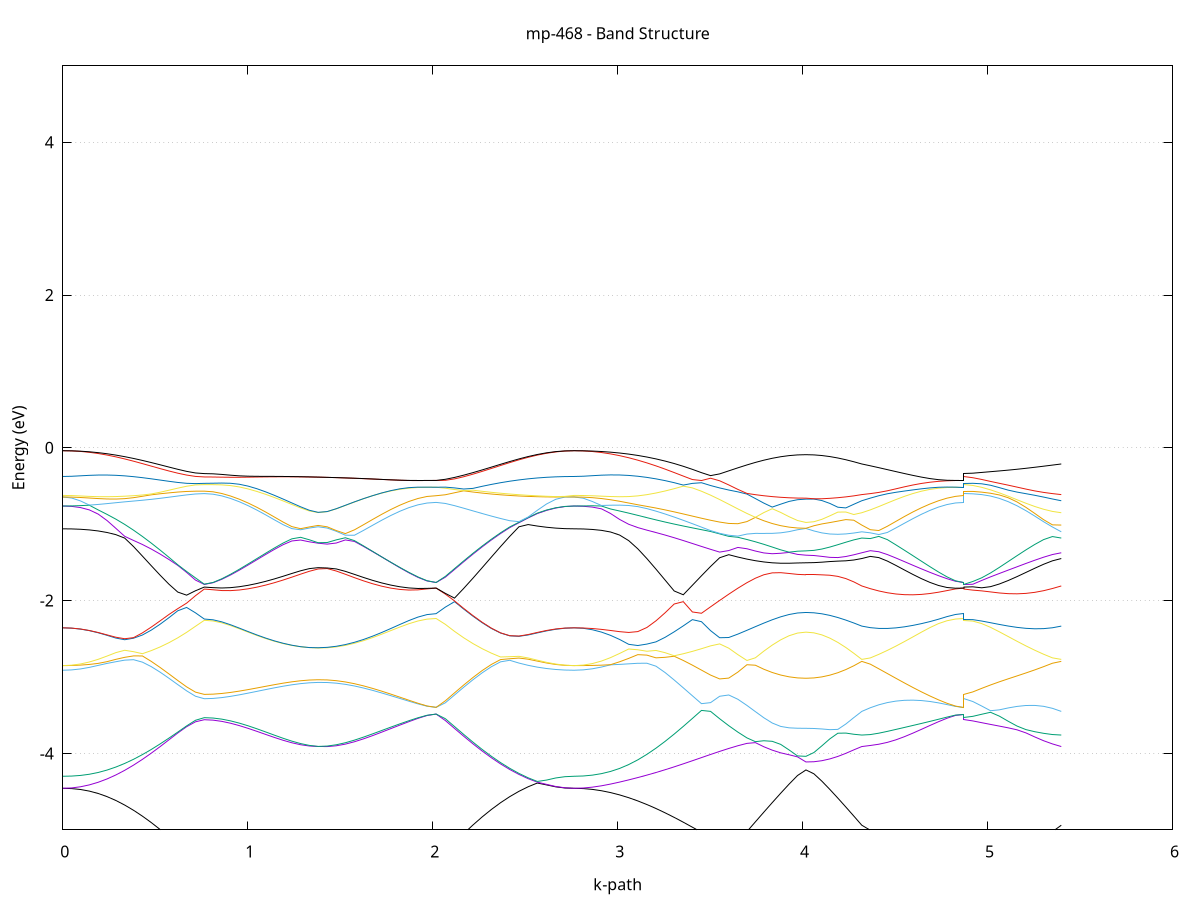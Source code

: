 set title 'mp-468 - Band Structure'
set xlabel 'k-path'
set ylabel 'Energy (eV)'
set grid y
set yrange [-5:5]
set terminal png size 800,600
set output 'mp-468_bands_gnuplot.png'
plot '-' using 1:2 with lines notitle, '-' using 1:2 with lines notitle, '-' using 1:2 with lines notitle, '-' using 1:2 with lines notitle, '-' using 1:2 with lines notitle, '-' using 1:2 with lines notitle, '-' using 1:2 with lines notitle, '-' using 1:2 with lines notitle, '-' using 1:2 with lines notitle, '-' using 1:2 with lines notitle, '-' using 1:2 with lines notitle, '-' using 1:2 with lines notitle, '-' using 1:2 with lines notitle, '-' using 1:2 with lines notitle, '-' using 1:2 with lines notitle, '-' using 1:2 with lines notitle, '-' using 1:2 with lines notitle, '-' using 1:2 with lines notitle, '-' using 1:2 with lines notitle, '-' using 1:2 with lines notitle, '-' using 1:2 with lines notitle, '-' using 1:2 with lines notitle, '-' using 1:2 with lines notitle, '-' using 1:2 with lines notitle, '-' using 1:2 with lines notitle, '-' using 1:2 with lines notitle, '-' using 1:2 with lines notitle, '-' using 1:2 with lines notitle, '-' using 1:2 with lines notitle, '-' using 1:2 with lines notitle, '-' using 1:2 with lines notitle, '-' using 1:2 with lines notitle, '-' using 1:2 with lines notitle, '-' using 1:2 with lines notitle, '-' using 1:2 with lines notitle, '-' using 1:2 with lines notitle, '-' using 1:2 with lines notitle, '-' using 1:2 with lines notitle, '-' using 1:2 with lines notitle, '-' using 1:2 with lines notitle, '-' using 1:2 with lines notitle, '-' using 1:2 with lines notitle, '-' using 1:2 with lines notitle, '-' using 1:2 with lines notitle, '-' using 1:2 with lines notitle, '-' using 1:2 with lines notitle, '-' using 1:2 with lines notitle, '-' using 1:2 with lines notitle
0.000000 -21.617642
0.047822 -21.615142
0.095645 -21.607942
0.143467 -21.596042
0.191289 -21.579442
0.239112 -21.558442
0.286934 -21.533042
0.334756 -21.503342
0.382578 -21.469742
0.430401 -21.432442
0.478223 -21.391642
0.526045 -21.347842
0.573868 -21.301242
0.621690 -21.252242
0.669512 -21.201542
0.717335 -21.149642
0.765157 -21.107742
0.765157 -21.107742
0.812489 -21.106242
0.859821 -21.101842
0.907153 -21.094542
0.954485 -21.084542
1.001817 -21.071942
1.049148 -21.057442
1.096480 -21.041142
1.143812 -21.023742
1.191144 -21.005742
1.238476 -20.993942
1.285808 -20.987142
1.333140 -20.984542
1.380472 -20.986642
1.380472 -20.986642
1.429546 -20.993742
1.478620 -21.005142
1.527694 -21.019842
1.576768 -21.036542
1.625842 -21.054142
1.674916 -21.071542
1.723990 -21.088042
1.773064 -21.102942
1.822137 -21.115742
1.871211 -21.126142
1.920285 -21.133742
1.969359 -21.138342
2.018433 -21.139942
2.018433 -21.139942
2.068192 -21.168942
2.117951 -21.218442
2.167709 -21.269942
2.217468 -21.320042
2.267227 -21.367842
2.316985 -21.412442
2.366744 -21.453442
2.416502 -21.490742
2.466261 -21.523642
2.516020 -21.551842
2.565778 -21.575242
2.615537 -21.593642
2.665296 -21.606842
2.715054 -21.614842
2.764813 -21.617642
2.764813 -21.617642
2.813986 -21.615042
2.863160 -21.607442
2.912333 -21.594942
2.961507 -21.577542
3.010680 -21.555442
3.059854 -21.528842
3.109027 -21.497842
3.158201 -21.462842
3.207374 -21.424042
3.256547 -21.381842
3.305721 -21.336542
3.354894 -21.288542
3.404068 -21.238342
3.453241 -21.186442
3.502415 -21.133042
3.551588 -21.078742
3.600762 -21.024042
3.649935 -21.018142
3.699109 -21.045542
3.699109 -21.045542
3.744677 -21.068042
3.790246 -21.087442
3.835815 -21.103642
3.881383 -21.116442
3.926952 -21.125742
3.972521 -21.131342
4.018089 -21.133142
4.018089 -21.133142
4.061224 -21.131542
4.104359 -21.126542
4.147493 -21.118242
4.190628 -21.106742
4.233763 -21.092242
4.276897 -21.074942
4.320032 -21.055842
4.320032 -21.055842
4.366073 -21.047942
4.412114 -21.048242
4.458155 -21.055342
4.504196 -21.066842
4.550237 -21.080542
4.596277 -21.094442
4.642318 -21.107242
4.688359 -21.118642
4.734400 -21.127742
4.780441 -21.134542
4.826482 -21.138642
4.872523 -21.139942
4.872523 -21.107742
4.920357 -21.106442
4.968192 -21.102442
5.016026 -21.096042
5.063860 -21.087642
5.111695 -21.077742
5.159529 -21.067142
5.207364 -21.057342
5.255198 -21.049542
5.303032 -21.045542
5.350867 -21.047142
5.398701 -21.055842
e
0.000000 -20.513042
0.047822 -20.515542
0.095645 -20.524442
0.143467 -20.538942
0.191289 -20.559342
0.239112 -20.584942
0.286934 -20.615442
0.334756 -20.650642
0.382578 -20.690042
0.430401 -20.732942
0.478223 -20.779242
0.526045 -20.828242
0.573868 -20.879342
0.621690 -20.931842
0.669512 -20.985242
0.717335 -21.038642
0.765157 -21.081242
0.765157 -21.081242
0.812489 -21.079942
0.859821 -21.076142
0.907153 -21.070042
0.954485 -21.061742
1.001817 -21.051442
1.049148 -21.039942
1.096480 -21.027542
1.143812 -21.015142
1.191144 -21.003542
1.238476 -20.988342
1.285808 -20.972242
1.333140 -20.959042
1.380472 -20.949942
1.380472 -20.949942
1.429546 -20.945942
1.478620 -20.947742
1.527694 -20.955042
1.576768 -20.966242
1.625842 -20.979842
1.674916 -20.994642
1.723990 -21.009342
1.773064 -21.023042
1.822137 -21.035042
1.871211 -21.044842
1.920285 -21.052142
1.969359 -21.056642
2.018433 -21.058042
2.018433 -21.058042
2.068192 -21.028342
2.117951 -20.976642
2.167709 -20.921842
2.217468 -20.867042
2.267227 -20.813842
2.316985 -20.762642
2.366744 -20.714642
2.416502 -20.670542
2.466261 -20.630942
2.516020 -20.596242
2.565778 -20.567042
2.615537 -20.543842
2.665296 -20.526942
2.715054 -20.516442
2.764813 -20.513042
2.764813 -20.513042
2.813986 -20.515042
2.863160 -20.522642
2.912333 -20.535142
2.961507 -20.552642
3.010680 -20.574242
3.059854 -20.599842
3.109027 -20.628842
3.158201 -20.660642
3.207374 -20.695142
3.256547 -20.731442
3.305721 -20.769042
3.354894 -20.807142
3.404068 -20.845342
3.453241 -20.883042
3.502415 -20.919642
3.551588 -20.954642
3.600762 -20.987642
3.649935 -20.969442
3.699109 -20.915342
3.699109 -20.915342
3.744677 -20.866042
3.790246 -20.818142
3.835815 -20.772042
3.881383 -20.728942
3.926952 -20.690842
3.972521 -20.663042
4.018089 -20.652942
4.018089 -20.652942
4.061224 -20.662042
4.104359 -20.687642
4.147493 -20.723542
4.190628 -20.764642
4.233763 -20.808442
4.276897 -20.853742
4.320032 -20.899642
4.320032 -20.899642
4.366073 -20.924742
4.412114 -20.947142
4.458155 -20.966742
4.504196 -20.984242
4.550237 -20.999942
4.596277 -21.014242
4.642318 -21.026842
4.688359 -21.037642
4.734400 -21.046442
4.780441 -21.052842
4.826482 -21.056842
4.872523 -21.058042
4.872523 -21.081242
4.920357 -21.079642
4.968192 -21.074942
5.016026 -21.067042
5.063860 -21.056242
5.111695 -21.042242
5.159529 -21.025242
5.207364 -21.005442
5.255198 -20.982642
5.303032 -20.957342
5.350867 -20.929542
5.398701 -20.899642
e
0.000000 -20.512542
0.047822 -20.512442
0.095645 -20.510742
0.143467 -20.507542
0.191289 -20.502942
0.239112 -20.496942
0.286934 -20.489742
0.334756 -20.481242
0.382578 -20.471742
0.430401 -20.461242
0.478223 -20.450042
0.526045 -20.438342
0.573868 -20.426542
0.621690 -20.415142
0.669512 -20.405242
0.717335 -20.398042
0.765157 -20.395342
0.765157 -20.395342
0.812489 -20.400642
0.859821 -20.413442
0.907153 -20.430042
0.954485 -20.448842
1.001817 -20.469042
1.049148 -20.489942
1.096480 -20.510742
1.143812 -20.530842
1.191144 -20.549142
1.238476 -20.564442
1.285808 -20.575542
1.333140 -20.581542
1.380472 -20.581842
1.380472 -20.581842
1.429546 -20.580542
1.478620 -20.576742
1.527694 -20.566142
1.576768 -20.550042
1.625842 -20.529942
1.674916 -20.507642
1.723990 -20.484142
1.773064 -20.460642
1.822137 -20.438042
1.871211 -20.417342
1.920285 -20.399842
1.969359 -20.387242
2.018433 -20.382442
2.018433 -20.382442
2.068192 -20.387742
2.117951 -20.398042
2.167709 -20.410842
2.217468 -20.424442
2.267227 -20.438142
2.316985 -20.451342
2.366744 -20.463542
2.416502 -20.475042
2.466261 -20.484942
2.516020 -20.493442
2.565778 -20.500442
2.615537 -20.505942
2.665296 -20.509742
2.715054 -20.511942
2.764813 -20.512542
2.764813 -20.512542
2.813986 -20.513242
2.863160 -20.514342
2.912333 -20.516042
2.961507 -20.518742
3.010680 -20.521742
3.059854 -20.525342
3.109027 -20.529542
3.158201 -20.534042
3.207374 -20.539042
3.256547 -20.544442
3.305721 -20.549942
3.354894 -20.555542
3.404068 -20.561342
3.453241 -20.566942
3.502415 -20.572442
3.551588 -20.577842
3.600762 -20.582742
3.649935 -20.587342
3.699109 -20.591242
3.699109 -20.591242
3.744677 -20.594442
3.790246 -20.597042
3.835815 -20.598642
3.881383 -20.598742
3.926952 -20.595942
3.972521 -20.586442
4.018089 -20.571442
4.018089 -20.571442
4.061224 -20.583742
4.104359 -20.593742
4.147493 -20.597142
4.190628 -20.597342
4.233763 -20.595942
4.276897 -20.593542
4.320032 -20.590542
4.320032 -20.590542
4.366073 -20.587142
4.412114 -20.576242
4.458155 -20.558842
4.504196 -20.537042
4.550237 -20.512342
4.596277 -20.486542
4.642318 -20.461042
4.688359 -20.437142
4.734400 -20.415842
4.780441 -20.398442
4.826482 -20.386742
4.872523 -20.382442
4.872523 -20.395342
4.920357 -20.398642
4.968192 -20.407842
5.016026 -20.421242
5.063860 -20.439342
5.111695 -20.462742
5.159529 -20.489642
5.207364 -20.517242
5.255198 -20.543042
5.303032 -20.565242
5.350867 -20.581542
5.398701 -20.590542
e
0.000000 -20.512542
0.047822 -20.511442
0.095645 -20.508842
0.143467 -20.504642
0.191289 -20.498942
0.239112 -20.491842
0.286934 -20.483342
0.334756 -20.473242
0.382578 -20.462042
0.430401 -20.449642
0.478223 -20.436042
0.526045 -20.421542
0.573868 -20.406142
0.621690 -20.389942
0.669512 -20.373342
0.717335 -20.356642
0.765157 -20.344542
0.765157 -20.344542
0.812489 -20.340742
0.859821 -20.352642
0.907153 -20.371142
0.954485 -20.391842
1.001817 -20.414342
1.049148 -20.437842
1.096480 -20.462142
1.143812 -20.486642
1.191144 -20.510442
1.238476 -20.532642
1.285808 -20.551942
1.333140 -20.567242
1.380472 -20.577142
1.380472 -20.577142
1.429546 -20.575942
1.478620 -20.564542
1.527694 -20.548742
1.576768 -20.529742
1.625842 -20.508742
1.674916 -20.486942
1.723990 -20.465242
1.773064 -20.444342
1.822137 -20.425142
1.871211 -20.408342
1.920285 -20.394842
1.969359 -20.385742
2.018433 -20.382442
2.018433 -20.382442
2.068192 -20.384542
2.117951 -20.392942
2.167709 -20.404942
2.217468 -20.418342
2.267227 -20.432042
2.316985 -20.445442
2.366744 -20.458142
2.416502 -20.470042
2.466261 -20.480542
2.516020 -20.489742
2.565778 -20.497342
2.615537 -20.503642
2.665296 -20.508242
2.715054 -20.511242
2.764813 -20.512542
2.764813 -20.512542
2.813986 -20.511242
2.863160 -20.507242
2.912333 -20.500342
2.961507 -20.491142
3.010680 -20.479142
3.059854 -20.464842
3.109027 -20.448642
3.158201 -20.430442
3.207374 -20.410742
3.256547 -20.389842
3.305721 -20.368142
3.354894 -20.346242
3.404068 -20.362142
3.453241 -20.386642
3.502415 -20.410542
3.551588 -20.433442
3.600762 -20.455042
3.649935 -20.475042
3.699109 -20.493042
3.699109 -20.493042
3.744677 -20.508042
3.790246 -20.521042
3.835815 -20.531742
3.881383 -20.540242
3.926952 -20.546342
3.972521 -20.550042
4.018089 -20.556042
4.018089 -20.556042
4.061224 -20.558642
4.104359 -20.555642
4.147493 -20.550142
4.190628 -20.542642
4.233763 -20.532942
4.276897 -20.521342
4.320032 -20.507942
4.320032 -20.507942
4.366073 -20.498642
4.412114 -20.488442
4.458155 -20.477342
4.504196 -20.465642
4.550237 -20.453442
4.596277 -20.440742
4.642318 -20.427742
4.688359 -20.415042
4.734400 -20.403242
4.780441 -20.392742
4.826482 -20.385342
4.872523 -20.382442
4.872523 -20.344542
4.920357 -20.354642
4.968192 -20.373142
5.016026 -20.394442
5.063860 -20.415442
5.111695 -20.433442
5.159529 -20.448742
5.207364 -20.462542
5.255198 -20.475342
5.303032 -20.487242
5.350867 -20.498042
5.398701 -20.507942
e
0.000000 -20.150342
0.047822 -20.151442
0.095645 -20.154442
0.143467 -20.159042
0.191289 -20.165442
0.239112 -20.173542
0.286934 -20.183142
0.334756 -20.194142
0.382578 -20.206642
0.430401 -20.220442
0.478223 -20.235242
0.526045 -20.251042
0.573868 -20.267542
0.621690 -20.284542
0.669512 -20.301842
0.717335 -20.318942
0.765157 -20.331042
0.765157 -20.331042
0.812489 -20.337742
0.859821 -20.332442
0.907153 -20.322942
0.954485 -20.313742
1.001817 -20.305142
1.049148 -20.297442
1.096480 -20.290742
1.143812 -20.284942
1.191144 -20.279942
1.238476 -20.275742
1.285808 -20.272242
1.333140 -20.269442
1.380472 -20.267342
1.380472 -20.267342
1.429546 -20.265742
1.478620 -20.265042
1.527694 -20.265042
1.576768 -20.265742
1.625842 -20.267042
1.674916 -20.269342
1.723990 -20.272442
1.773064 -20.276242
1.822137 -20.280742
1.871211 -20.285642
1.920285 -20.290342
1.969359 -20.293942
2.018433 -20.295242
2.018433 -20.295242
2.068192 -20.293142
2.117951 -20.284442
2.167709 -20.271842
2.217468 -20.257442
2.267227 -20.242342
2.316985 -20.227542
2.366744 -20.213142
2.416502 -20.200042
2.466261 -20.187942
2.516020 -20.177242
2.565778 -20.168142
2.615537 -20.160642
2.665296 -20.155342
2.715054 -20.151742
2.764813 -20.150342
2.764813 -20.150342
2.813986 -20.151942
2.863160 -20.156842
2.912333 -20.164542
2.961507 -20.175542
3.010680 -20.189042
3.059854 -20.205242
3.109027 -20.223542
3.158201 -20.243742
3.207374 -20.265542
3.256547 -20.288742
3.305721 -20.312842
3.354894 -20.337342
3.404068 -20.324942
3.453241 -20.306542
3.502415 -20.295942
3.551588 -20.299642
3.600762 -20.314342
3.649935 -20.334442
3.699109 -20.357942
3.699109 -20.357942
3.744677 -20.382542
3.790246 -20.409242
3.835815 -20.438142
3.881383 -20.468842
3.926952 -20.500842
3.972521 -20.532742
4.018089 -20.551342
4.018089 -20.551342
4.061224 -20.528042
4.104359 -20.496842
4.147493 -20.465342
4.190628 -20.434942
4.233763 -20.406142
4.276897 -20.379142
4.320032 -20.353942
4.320032 -20.353942
4.366073 -20.339142
4.412114 -20.325742
4.458155 -20.314042
4.504196 -20.304242
4.550237 -20.296642
4.596277 -20.291342
4.642318 -20.288342
4.688359 -20.287642
4.734400 -20.288942
4.780441 -20.291442
4.826482 -20.294142
4.872523 -20.295242
4.872523 -20.331042
4.920357 -20.325142
4.968192 -20.317142
5.016026 -20.310142
5.063860 -20.305242
5.111695 -20.303242
5.159529 -20.304542
5.207364 -20.309242
5.255198 -20.316842
5.303032 -20.327142
5.350867 -20.339642
5.398701 -20.353942
e
0.000000 -20.150342
0.047822 -20.151142
0.095645 -20.153942
0.143467 -20.158342
0.191289 -20.164642
0.239112 -20.172742
0.286934 -20.182342
0.334756 -20.193242
0.382578 -20.205242
0.430401 -20.218042
0.478223 -20.231442
0.526045 -20.245242
0.573868 -20.258842
0.621690 -20.271642
0.669512 -20.282742
0.717335 -20.290642
0.765157 -20.293442
0.765157 -20.293442
0.812489 -20.288442
0.859821 -20.278742
0.907153 -20.268542
0.954485 -20.259242
1.001817 -20.251042
1.049148 -20.243942
1.096480 -20.237942
1.143812 -20.233242
1.191144 -20.229342
1.238476 -20.226442
1.285808 -20.224442
1.333140 -20.223442
1.380472 -20.223242
1.380472 -20.223242
1.429546 -20.223842
1.478620 -20.225642
1.527694 -20.228342
1.576768 -20.231942
1.625842 -20.236642
1.674916 -20.242442
1.723990 -20.249342
1.773064 -20.257342
1.822137 -20.266242
1.871211 -20.275742
1.920285 -20.285042
1.969359 -20.292342
2.018433 -20.295242
2.018433 -20.295242
2.068192 -20.289942
2.117951 -20.279242
2.167709 -20.265842
2.217468 -20.251042
2.267227 -20.235942
2.316985 -20.221442
2.366744 -20.207342
2.416502 -20.194742
2.466261 -20.183242
2.516020 -20.173242
2.565778 -20.164842
2.615537 -20.158242
2.665296 -20.153642
2.715054 -20.150942
2.764813 -20.150342
2.764813 -20.150342
2.813986 -20.150742
2.863160 -20.151942
2.912333 -20.153842
2.961507 -20.156642
3.010680 -20.160142
3.059854 -20.164642
3.109027 -20.170142
3.158201 -20.176542
3.207374 -20.183942
3.256547 -20.192342
3.305721 -20.201942
3.354894 -20.212542
3.404068 -20.223442
3.453241 -20.233342
3.502415 -20.237442
3.551588 -20.229942
3.600762 -20.214542
3.649935 -20.197042
3.699109 -20.179842
3.699109 -20.179842
3.744677 -20.165342
3.790246 -20.152542
3.835815 -20.141642
3.881383 -20.133042
3.926952 -20.126642
3.972521 -20.122842
4.018089 -20.121542
4.018089 -20.121542
4.061224 -20.122742
4.104359 -20.126242
4.147493 -20.132042
4.190628 -20.139942
4.233763 -20.150142
4.276897 -20.162142
4.320032 -20.175842
4.320032 -20.175842
4.366073 -20.184942
4.412114 -20.194642
4.458155 -20.204942
4.504196 -20.216142
4.550237 -20.227842
4.596277 -20.239842
4.642318 -20.251942
4.688359 -20.263942
4.734400 -20.275542
4.780441 -20.285442
4.826482 -20.292742
4.872523 -20.295242
4.872523 -20.293442
4.920357 -20.289242
4.968192 -20.279942
5.016026 -20.268842
5.063860 -20.257242
5.111695 -20.245142
5.159529 -20.232842
5.207364 -20.220442
5.255198 -20.208542
5.303032 -20.196942
5.350867 -20.186042
5.398701 -20.175842
e
0.000000 -6.750042
0.047822 -6.743942
0.095645 -6.725742
0.143467 -6.695542
0.191289 -6.653842
0.239112 -6.600942
0.286934 -6.537542
0.334756 -6.464142
0.382578 -6.381842
0.430401 -6.291442
0.478223 -6.193942
0.526045 -6.090542
0.573868 -5.982342
0.621690 -5.870642
0.669512 -5.756742
0.717335 -5.642142
0.765157 -5.539642
0.765157 -5.539642
0.812489 -5.535342
0.859821 -5.522342
0.907153 -5.501342
0.954485 -5.472742
1.001817 -5.437542
1.049148 -5.397042
1.096480 -5.352842
1.143812 -5.306642
1.191144 -5.260742
1.238476 -5.222742
1.285808 -5.193142
1.333140 -5.172242
1.380472 -5.161942
1.380472 -5.161942
1.429546 -5.163242
1.478620 -5.176042
1.527694 -5.198842
1.576768 -5.229042
1.625842 -5.263942
1.674916 -5.300942
1.723990 -5.337642
1.773064 -5.372042
1.822137 -5.402342
1.871211 -5.427242
1.920285 -5.445842
1.969359 -5.457242
2.018433 -5.461042
2.018433 -5.461042
2.068192 -5.560442
2.117951 -5.689442
2.167709 -5.819142
2.217468 -5.946442
2.267227 -6.069642
2.316985 -6.186742
2.366744 -6.296342
2.416502 -6.396742
2.466261 -6.486642
2.516020 -6.564842
2.565778 -6.630342
2.615537 -6.682242
2.665296 -6.719742
2.715054 -6.742442
2.764813 -6.750042
2.764813 -6.750042
2.813986 -6.743742
2.863160 -6.724842
2.912333 -6.693542
2.961507 -6.650242
3.010680 -6.595242
3.059854 -6.529342
3.109027 -6.453042
3.158201 -6.367142
3.207374 -6.272442
3.256547 -6.169742
3.305721 -6.059842
3.354894 -5.943642
3.404068 -5.822042
3.453241 -5.695742
3.502415 -5.565742
3.551588 -5.432642
3.600762 -5.297442
3.649935 -5.296242
3.699109 -5.354942
3.699109 -5.354942
3.744677 -5.404542
3.790246 -5.448342
3.835815 -5.485642
3.881383 -5.515642
3.926952 -5.537442
3.972521 -5.550742
4.018089 -5.555242
4.018089 -5.555242
4.061224 -5.551042
4.104359 -5.538242
4.147493 -5.517342
4.190628 -5.488642
4.233763 -5.452742
4.276897 -5.410342
4.320032 -5.362542
4.320032 -5.362542
4.366073 -5.329442
4.412114 -5.311442
4.458155 -5.307442
4.504196 -5.315742
4.550237 -5.333542
4.596277 -5.357642
4.642318 -5.384142
4.688359 -5.409642
4.734400 -5.431342
4.780441 -5.447642
4.826482 -5.457642
4.872523 -5.461042
4.872523 -5.539642
4.920357 -5.535742
4.968192 -5.524342
5.016026 -5.505942
5.063860 -5.481542
5.111695 -5.452842
5.159529 -5.422142
5.207364 -5.392442
5.255198 -5.367542
5.303032 -5.351542
5.350867 -5.348742
5.398701 -5.362542
e
0.000000 -4.457142
0.047822 -4.460842
0.095645 -4.472642
0.143467 -4.493742
0.191289 -4.524842
0.239112 -4.565942
0.286934 -4.616642
0.334756 -4.676542
0.382578 -4.745042
0.430401 -4.821542
0.478223 -4.905442
0.526045 -4.996142
0.573868 -5.093142
0.621690 -5.195442
0.669512 -5.302342
0.717335 -5.412642
0.765157 -5.513642
0.765157 -5.513642
0.812489 -5.509542
0.859821 -5.497342
0.907153 -5.477442
0.954485 -5.450542
1.001817 -5.417842
1.049148 -5.380442
1.096480 -5.340142
1.143812 -5.298842
1.191144 -5.258842
1.238476 -5.217642
1.285808 -5.179842
1.333140 -5.150042
1.380472 -5.130542
1.380472 -5.130542
1.429546 -5.122542
1.478620 -5.127142
1.527694 -5.143042
1.576768 -5.167942
1.625842 -5.198942
1.674916 -5.233142
1.723990 -5.267942
1.773064 -5.301042
1.822137 -5.330542
1.871211 -5.354942
1.920285 -5.373242
1.969359 -5.384442
2.018433 -5.388242
2.018433 -5.388242
2.068192 -5.291242
2.117951 -5.169042
2.167709 -5.050442
2.217468 -4.937842
2.267227 -4.832242
2.316985 -4.734742
2.366744 -4.645942
2.416502 -4.566442
2.466261 -4.496742
2.516020 -4.437142
2.565778 -4.387942
2.615537 -4.412542
2.665296 -4.438042
2.715054 -4.452942
2.764813 -4.457142
2.764813 -4.457142
2.813986 -4.460642
2.863160 -4.471242
2.912333 -4.488842
2.961507 -4.513042
3.010680 -4.543542
3.059854 -4.580142
3.109027 -4.622342
3.158201 -4.669742
3.207374 -4.721742
3.256547 -4.778042
3.305721 -4.837942
3.354894 -4.900842
3.404068 -4.966142
3.453241 -5.033042
3.502415 -5.100642
3.551588 -5.167742
3.600762 -5.233442
3.649935 -5.160842
3.699109 -5.023442
3.699109 -5.023442
3.744677 -4.896342
3.790246 -4.769842
3.835815 -4.644742
3.881383 -4.521842
3.926952 -4.402342
3.972521 -4.289742
4.018089 -4.216642
4.018089 -4.216642
4.061224 -4.267442
4.104359 -4.364042
4.147493 -4.472342
4.190628 -4.585642
4.233763 -4.702042
4.276897 -4.820442
4.320032 -4.940242
4.320032 -4.940242
4.366073 -5.006642
4.412114 -5.070542
4.458155 -5.130542
4.504196 -5.185142
4.550237 -5.233342
4.596277 -5.274442
4.642318 -5.308642
4.688359 -5.336642
4.734400 -5.358742
4.780441 -5.374942
4.826482 -5.384942
4.872523 -5.388242
4.872523 -5.513642
4.920357 -5.507942
4.968192 -5.490942
5.016026 -5.463042
5.063860 -5.424842
5.111695 -5.376842
5.159529 -5.319942
5.207364 -5.255042
5.255198 -5.183142
5.303032 -5.105742
5.350867 -5.024242
5.398701 -4.940242
e
0.000000 -4.457142
0.047822 -4.452142
0.095645 -4.437142
0.143467 -4.412442
0.191289 -4.378142
0.239112 -4.334642
0.286934 -4.282342
0.334756 -4.221742
0.382578 -4.153542
0.430401 -4.078542
0.478223 -3.997542
0.526045 -3.911742
0.573868 -3.822642
0.621690 -3.733242
0.669512 -3.650942
0.717335 -3.586742
0.765157 -3.559242
0.765157 -3.559242
0.812489 -3.564842
0.859821 -3.580842
0.907153 -3.605342
0.954485 -3.636442
1.001817 -3.672242
1.049148 -3.711142
1.096480 -3.751342
1.143812 -3.791042
1.191144 -3.828342
1.238476 -3.861042
1.285808 -3.886642
1.333140 -3.903342
1.380472 -3.909442
1.380472 -3.909442
1.429546 -3.910942
1.478620 -3.900542
1.527694 -3.878842
1.576768 -3.847842
1.625842 -3.809942
1.674916 -3.767542
1.723990 -3.722342
1.773064 -3.676142
1.822137 -3.630042
1.871211 -3.584842
1.920285 -3.541742
1.969359 -3.504042
2.018433 -3.485242
2.018433 -3.485242
2.068192 -3.569842
2.117951 -3.673142
2.167709 -3.775542
2.217468 -3.874542
2.267227 -3.968542
2.316985 -4.056542
2.366744 -4.137542
2.416502 -4.210742
2.466261 -4.275342
2.516020 -4.330842
2.565778 -4.376742
2.615537 -4.405542
2.665296 -4.433342
2.715054 -4.450542
2.764813 -4.457142
2.764813 -4.457142
2.813986 -4.453242
2.863160 -4.442042
2.912333 -4.424442
2.961507 -4.401742
3.010680 -4.375542
3.059854 -4.346942
3.109027 -4.316442
3.158201 -4.284242
3.207374 -4.250142
3.256547 -4.214042
3.305721 -4.176242
3.354894 -4.136842
3.404068 -4.096342
3.453241 -4.055242
3.502415 -4.014142
3.551588 -3.973942
3.600762 -3.935542
3.649935 -3.899942
3.699109 -3.868942
3.699109 -3.868942
3.744677 -3.859242
3.790246 -3.912942
3.835815 -3.957542
3.881383 -3.992742
3.926952 -4.018042
3.972521 -4.045542
4.018089 -4.112142
4.018089 -4.112142
4.061224 -4.109442
4.104359 -4.095842
4.147493 -4.072342
4.190628 -4.039842
4.233763 -3.999542
4.276897 -3.953942
4.320032 -3.910442
4.320032 -3.910442
4.366073 -3.896442
4.412114 -3.880142
4.458155 -3.855942
4.504196 -3.822742
4.550237 -3.781642
4.596277 -3.735042
4.642318 -3.685442
4.688359 -3.634942
4.734400 -3.585742
4.780441 -3.540242
4.826482 -3.502642
4.872523 -3.485242
4.872523 -3.559242
4.920357 -3.574942
4.968192 -3.597942
5.016026 -3.620642
5.063860 -3.642842
5.111695 -3.665542
5.159529 -3.691642
5.207364 -3.731642
5.255198 -3.784542
5.303032 -3.834242
5.350867 -3.875942
5.398701 -3.910442
e
0.000000 -4.299442
0.047822 -4.296942
0.095645 -4.288642
0.143467 -4.273242
0.191289 -4.249942
0.239112 -4.218342
0.286934 -4.178842
0.334756 -4.131642
0.382578 -4.077142
0.430401 -4.016042
0.478223 -3.948942
0.526045 -3.876542
0.573868 -3.800142
0.621690 -3.721242
0.669512 -3.640242
0.717335 -3.566642
0.765157 -3.532342
0.765157 -3.532342
0.812489 -3.537242
0.859821 -3.551642
0.907153 -3.574342
0.954485 -3.603842
1.001817 -3.638742
1.049148 -3.677642
1.096480 -3.718942
1.143812 -3.761042
1.191144 -3.802042
1.238476 -3.839642
1.285808 -3.871542
1.333140 -3.895342
1.380472 -3.908942
1.380472 -3.908942
1.429546 -3.904042
1.478620 -3.887242
1.527694 -3.860742
1.576768 -3.826542
1.625842 -3.787242
1.674916 -3.744742
1.723990 -3.700842
1.773064 -3.656842
1.822137 -3.613842
1.871211 -3.572442
1.920285 -3.533742
1.969359 -3.500942
2.018433 -3.485242
2.018433 -3.485242
2.068192 -3.545442
2.117951 -3.648542
2.167709 -3.751942
2.217468 -3.852242
2.267227 -3.947742
2.316985 -4.037342
2.366744 -4.120142
2.416502 -4.195142
2.466261 -4.261842
2.516020 -4.319442
2.565778 -4.367442
2.615537 -4.349342
2.665296 -4.321742
2.715054 -4.305042
2.764813 -4.299442
2.764813 -4.299442
2.813986 -4.295842
2.863160 -4.284742
2.912333 -4.265242
2.961507 -4.236442
3.010680 -4.196942
3.059854 -4.146242
3.109027 -4.084542
3.158201 -4.012642
3.207374 -3.931642
3.256547 -3.842742
3.305721 -3.747342
3.354894 -3.646842
3.404068 -3.542742
3.453241 -3.437542
3.502415 -3.449942
3.551588 -3.546542
3.600762 -3.637442
3.649935 -3.721342
3.699109 -3.797142
3.699109 -3.797142
3.744677 -3.846542
3.790246 -3.834542
3.835815 -3.841942
3.881383 -3.881942
3.926952 -3.955142
3.972521 -4.033342
4.018089 -4.038542
4.018089 -4.038542
4.061224 -3.988742
4.104359 -3.900842
4.147493 -3.809642
4.190628 -3.735942
4.233763 -3.734042
4.276897 -3.749642
4.320032 -3.759942
4.320032 -3.759942
4.366073 -3.753842
4.412114 -3.735542
4.458155 -3.711942
4.504196 -3.686442
4.550237 -3.660542
4.596277 -3.634442
4.642318 -3.608142
4.688359 -3.581242
4.734400 -3.553542
4.780441 -3.525142
4.826482 -3.498742
4.872523 -3.485242
4.872523 -3.532342
4.920357 -3.515042
4.968192 -3.487942
5.016026 -3.462042
5.063860 -3.512342
5.111695 -3.579342
5.159529 -3.642342
5.207364 -3.688542
5.255198 -3.716142
5.303032 -3.737342
5.350867 -3.753242
5.398701 -3.759942
e
0.000000 -2.911542
0.047822 -2.907242
0.095645 -2.894542
0.143467 -2.874142
0.191289 -2.848242
0.239112 -2.822242
0.286934 -2.799942
0.334756 -2.779442
0.382578 -2.773542
0.430401 -2.805442
0.478223 -2.864042
0.526045 -2.936442
0.573868 -3.016342
0.621690 -3.099542
0.669512 -3.181242
0.717335 -3.251742
0.765157 -3.284342
0.765157 -3.284342
0.812489 -3.280542
0.859821 -3.269642
0.907153 -3.253442
0.954485 -3.233542
1.001817 -3.211442
1.049148 -3.188242
1.096480 -3.164842
1.143812 -3.142042
1.191144 -3.120742
1.238476 -3.102042
1.285808 -3.086842
1.333140 -3.076142
1.380472 -3.071042
1.380472 -3.071042
1.429546 -3.072242
1.478620 -3.080642
1.527694 -3.095942
1.576768 -3.117442
1.625842 -3.144242
1.674916 -3.175042
1.723990 -3.208742
1.773064 -3.244142
1.822137 -3.280442
1.871211 -3.316642
1.920285 -3.351742
1.969359 -3.382442
2.018433 -3.397442
2.018433 -3.397442
2.068192 -3.338042
2.117951 -3.236042
2.167709 -3.134042
2.217468 -3.036442
2.267227 -2.945942
2.316985 -2.865942
2.366744 -2.801642
2.416502 -2.781242
2.466261 -2.817542
2.516020 -2.847242
2.565778 -2.870942
2.615537 -2.888942
2.665296 -2.901542
2.715054 -2.909042
2.764813 -2.911542
2.764813 -2.911542
2.813986 -2.906742
2.863160 -2.892642
2.912333 -2.869742
2.961507 -2.840842
3.010680 -2.834942
3.059854 -2.827742
3.109027 -2.820442
3.158201 -2.819942
3.207374 -2.858542
3.256547 -2.941842
3.305721 -3.039242
3.354894 -3.141642
3.404068 -3.245742
3.453241 -3.349042
3.502415 -3.335742
3.551588 -3.252342
3.600762 -3.235442
3.649935 -3.291442
3.699109 -3.372142
3.699109 -3.372142
3.744677 -3.453242
3.790246 -3.533342
3.835815 -3.602442
3.881383 -3.646942
3.926952 -3.665442
3.972521 -3.670842
4.018089 -3.671742
4.018089 -3.671742
4.061224 -3.674042
4.104359 -3.680342
4.147493 -3.689442
4.190628 -3.685642
4.233763 -3.615442
4.276897 -3.531542
4.320032 -3.450442
4.320032 -3.450442
4.366073 -3.402542
4.412114 -3.364042
4.458155 -3.335142
4.504196 -3.315742
4.550237 -3.305242
4.596277 -3.303042
4.642318 -3.308342
4.688359 -3.320442
4.734400 -3.338442
4.780441 -3.360942
4.826482 -3.384642
4.872523 -3.397442
4.872523 -3.284342
4.920357 -3.321042
4.968192 -3.379742
5.016026 -3.441342
5.063860 -3.430042
5.111695 -3.405042
5.159529 -3.385042
5.207364 -3.373042
5.255198 -3.371942
5.303032 -3.383842
5.350867 -3.410042
5.398701 -3.450442
e
0.000000 -2.850842
0.047822 -2.849242
0.095645 -2.844242
0.143467 -2.835542
0.191289 -2.821842
0.239112 -2.799242
0.286934 -2.768842
0.334756 -2.742542
0.382578 -2.724042
0.430401 -2.724442
0.478223 -2.795542
0.526045 -2.874842
0.573868 -2.959342
0.621690 -3.045742
0.669512 -3.129142
0.717335 -3.198042
0.765157 -3.227642
0.765157 -3.227642
0.812489 -3.224542
0.859821 -3.215642
0.907153 -3.202042
0.954485 -3.184742
1.001817 -3.165042
1.049148 -3.143842
1.096480 -3.122042
1.143812 -3.100742
1.191144 -3.080742
1.238476 -3.063242
1.285808 -3.049242
1.333140 -3.039842
1.380472 -3.035842
1.380472 -3.035842
1.429546 -3.038442
1.478620 -3.048042
1.527694 -3.064642
1.576768 -3.087642
1.625842 -3.116142
1.674916 -3.149042
1.723990 -3.185242
1.773064 -3.223742
1.822137 -3.263642
1.871211 -3.303942
1.920285 -3.343542
1.969359 -3.379242
2.018433 -3.397442
2.018433 -3.397442
2.068192 -3.311942
2.117951 -3.207842
2.167709 -3.105142
2.217468 -3.007042
2.267227 -2.916242
2.316985 -2.836142
2.366744 -2.772142
2.416502 -2.761342
2.466261 -2.751942
2.516020 -2.767042
2.565778 -2.792042
2.615537 -2.816642
2.665296 -2.835942
2.715054 -2.847642
2.764813 -2.850842
2.764813 -2.850842
2.813986 -2.850242
2.863160 -2.848442
2.912333 -2.845342
2.961507 -2.838942
3.010680 -2.800742
3.059854 -2.756242
3.109027 -2.707442
3.158201 -2.713742
3.207374 -2.749242
3.256547 -2.742442
3.305721 -2.728342
3.354894 -2.783642
3.404068 -2.844842
3.453241 -2.909942
3.502415 -2.974842
3.551588 -3.025342
3.600762 -3.014342
3.649935 -2.936142
3.699109 -2.839342
3.699109 -2.839342
3.744677 -2.845842
3.790246 -2.898242
3.835815 -2.941042
3.881383 -2.974242
3.926952 -2.997842
3.972521 -3.011942
4.018089 -3.016642
4.018089 -3.016642
4.061224 -3.012142
4.104359 -2.998542
4.147493 -2.975842
4.190628 -2.943942
4.233763 -2.902942
4.276897 -2.852942
4.320032 -2.795542
4.320032 -2.795542
4.366073 -2.831842
4.412114 -2.892642
4.458155 -2.954442
4.504196 -3.016342
4.550237 -3.077442
4.596277 -3.137042
4.642318 -3.194242
4.688359 -3.248342
4.734400 -3.298642
4.780441 -3.343742
4.826482 -3.380542
4.872523 -3.397442
4.872523 -3.227642
4.920357 -3.195342
4.968192 -3.148842
5.016026 -3.104442
5.063860 -3.063042
5.111695 -3.023842
5.159529 -2.985742
5.207364 -2.947242
5.255198 -2.907242
5.303032 -2.864642
5.350867 -2.819842
5.398701 -2.795542
e
0.000000 -2.850842
0.047822 -2.845442
0.095645 -2.829642
0.143467 -2.803642
0.191289 -2.768642
0.239112 -2.726142
0.286934 -2.680942
0.334756 -2.650242
0.382578 -2.668742
0.430401 -2.694942
0.478223 -2.654942
0.526045 -2.606842
0.573868 -2.550942
0.621690 -2.487242
0.669512 -2.415542
0.717335 -2.336242
0.765157 -2.257842
0.765157 -2.257842
0.812489 -2.266642
0.859821 -2.291142
0.907153 -2.326842
0.954485 -2.368842
1.001817 -2.412942
1.049148 -2.456042
1.096480 -2.496342
1.143812 -2.532142
1.191144 -2.562542
1.238476 -2.586742
1.285808 -2.604142
1.333140 -2.615542
1.380472 -2.620542
1.380472 -2.620542
1.429546 -2.617542
1.478620 -2.606042
1.527694 -2.586342
1.576768 -2.558742
1.625842 -2.524342
1.674916 -2.484242
1.723990 -2.439942
1.773064 -2.393142
1.822137 -2.346442
1.871211 -2.302842
1.920285 -2.266742
1.969359 -2.242542
2.018433 -2.234042
2.018433 -2.234042
2.068192 -2.310442
2.117951 -2.402542
2.167709 -2.486742
2.217468 -2.562242
2.267227 -2.629042
2.316985 -2.687542
2.366744 -2.738142
2.416502 -2.733942
2.466261 -2.729442
2.516020 -2.750342
2.565778 -2.779942
2.615537 -2.808242
2.665296 -2.830542
2.715054 -2.845042
2.764813 -2.850842
2.764813 -2.850842
2.813986 -2.844242
2.863160 -2.824342
2.912333 -2.791442
2.961507 -2.746442
3.010680 -2.691642
3.059854 -2.633442
3.109027 -2.643542
3.158201 -2.662942
3.207374 -2.652342
3.256547 -2.681842
3.305721 -2.722242
3.354894 -2.695842
3.404068 -2.664642
3.453241 -2.629742
3.502415 -2.592642
3.551588 -2.566642
3.600762 -2.622842
3.649935 -2.707142
3.699109 -2.783942
3.699109 -2.783942
3.744677 -2.748642
3.790246 -2.661842
3.835815 -2.582542
3.881383 -2.513842
3.926952 -2.459842
3.972521 -2.424942
4.018089 -2.412742
4.018089 -2.412742
4.061224 -2.421942
4.104359 -2.448742
4.147493 -2.491342
4.190628 -2.547342
4.233763 -2.614142
4.276897 -2.689542
4.320032 -2.769542
4.320032 -2.769542
4.366073 -2.750342
4.412114 -2.703542
4.458155 -2.651942
4.504196 -2.596142
4.550237 -2.536942
4.596277 -2.475442
4.642318 -2.413242
4.688359 -2.353542
4.734400 -2.301542
4.780441 -2.263842
4.826482 -2.241542
4.872523 -2.234042
4.872523 -2.257842
4.920357 -2.268342
4.968192 -2.300542
5.016026 -2.349842
5.063860 -2.408342
5.111695 -2.470442
5.159529 -2.532542
5.207364 -2.592642
5.255198 -2.649342
5.303032 -2.701942
5.350867 -2.749442
5.398701 -2.769542
e
0.000000 -2.356242
0.047822 -2.360642
0.095645 -2.373142
0.143467 -2.393342
0.191289 -2.420842
0.239112 -2.454442
0.286934 -2.490442
0.334756 -2.512242
0.382578 -2.492142
0.430401 -2.450542
0.478223 -2.386642
0.526045 -2.309442
0.573868 -2.223742
0.621690 -2.133142
0.669512 -2.089542
0.717335 -2.159842
0.765157 -2.241342
0.765157 -2.241342
0.812489 -2.251242
0.859821 -2.278142
0.907153 -2.316242
0.954485 -2.360042
1.001817 -2.405242
1.049148 -2.449242
1.096480 -2.490242
1.143812 -2.526942
1.191144 -2.558342
1.238476 -2.583942
1.285808 -2.603142
1.333140 -2.614442
1.380472 -2.617142
1.380472 -2.617142
1.429546 -2.611842
1.478620 -2.597942
1.527694 -2.575842
1.576768 -2.545942
1.625842 -2.508942
1.674916 -2.465742
1.723990 -2.417642
1.773064 -2.365942
1.822137 -2.312842
1.871211 -2.261242
1.920285 -2.215742
1.969359 -2.183042
2.018433 -2.170942
2.018433 -2.170942
2.068192 -2.085642
2.117951 -2.013742
2.167709 -2.111042
2.217468 -2.203642
2.267227 -2.289042
2.316985 -2.364242
2.366744 -2.424242
2.416502 -2.460942
2.466261 -2.467442
2.516020 -2.449842
2.565778 -2.422842
2.615537 -2.396442
2.665296 -2.375342
2.715054 -2.361642
2.764813 -2.356242
2.764813 -2.356242
2.813986 -2.362542
2.863160 -2.381242
2.912333 -2.412142
2.961507 -2.454842
3.010680 -2.508642
3.059854 -2.572342
3.109027 -2.588042
3.158201 -2.569142
3.207374 -2.540042
3.256547 -2.480742
3.305721 -2.408742
3.354894 -2.330742
3.404068 -2.249142
3.453241 -2.276042
3.502415 -2.393142
3.551588 -2.486042
3.600762 -2.483042
3.649935 -2.438642
3.699109 -2.388642
3.699109 -2.388642
3.744677 -2.341242
3.790246 -2.294742
3.835815 -2.250942
3.881383 -2.212442
3.926952 -2.181942
3.972521 -2.162142
4.018089 -2.155242
4.018089 -2.155242
4.061224 -2.159642
4.104359 -2.172642
4.147493 -2.193542
4.190628 -2.221442
4.233763 -2.255042
4.276897 -2.292942
4.320032 -2.333742
4.320032 -2.333742
4.366073 -2.354042
4.412114 -2.363942
4.458155 -2.364442
4.504196 -2.357142
4.550237 -2.343442
4.596277 -2.324542
4.642318 -2.301542
4.688359 -2.274842
4.734400 -2.243842
4.780441 -2.209742
4.826482 -2.181642
4.872523 -2.170942
4.872523 -2.241342
4.920357 -2.249142
4.968192 -2.267342
5.016026 -2.289342
5.063860 -2.312042
5.111695 -2.332942
5.159529 -2.350442
5.207364 -2.362942
5.255198 -2.368842
5.303032 -2.366842
5.350867 -2.355542
5.398701 -2.333742
e
0.000000 -2.356242
0.047822 -2.359942
0.095645 -2.371742
0.143467 -2.391142
0.191289 -2.417442
0.239112 -2.448542
0.286934 -2.479342
0.334756 -2.499042
0.382578 -2.484742
0.430401 -2.422842
0.478223 -2.347042
0.526045 -2.265342
0.573868 -2.181842
0.621690 -2.105142
0.669512 -2.033142
0.717335 -1.935842
0.765157 -1.848742
0.765157 -1.848742
0.812489 -1.858142
0.859821 -1.868242
0.907153 -1.869142
0.954485 -1.861142
1.001817 -1.845642
1.049148 -1.824042
1.096480 -1.797242
1.143812 -1.765942
1.191144 -1.730942
1.238476 -1.693042
1.285808 -1.653742
1.333140 -1.616042
1.380472 -1.585942
1.380472 -1.585942
1.429546 -1.580342
1.478620 -1.612742
1.527694 -1.655042
1.576768 -1.699342
1.625842 -1.741342
1.674916 -1.779042
1.723990 -1.811042
1.773064 -1.836342
1.822137 -1.853742
1.871211 -1.861942
1.920285 -1.859342
1.969359 -1.846742
2.018433 -1.835842
2.018433 -1.835842
2.068192 -1.914642
2.117951 -2.004142
2.167709 -2.102342
2.217468 -2.196042
2.267227 -2.282942
2.316985 -2.360042
2.366744 -2.421942
2.416502 -2.459242
2.466261 -2.463942
2.516020 -2.444142
2.565778 -2.416542
2.615537 -2.390842
2.665296 -2.371242
2.715054 -2.359442
2.764813 -2.356242
2.764813 -2.356242
2.813986 -2.358542
2.863160 -2.365442
2.912333 -2.376542
2.961507 -2.390942
3.010680 -2.406442
3.059854 -2.416942
3.109027 -2.405542
3.158201 -2.351842
3.207374 -2.264342
3.256547 -2.159442
3.305721 -2.044542
3.354894 -2.013742
3.404068 -2.148642
3.453241 -2.165642
3.502415 -2.081342
3.551588 -1.997642
3.600762 -1.915942
3.649935 -1.837742
3.699109 -1.765342
3.699109 -1.765342
3.744677 -1.706842
3.790246 -1.661742
3.835815 -1.636942
3.881383 -1.634242
3.926952 -1.644842
3.972521 -1.656642
4.018089 -1.661542
4.018089 -1.661542
4.061224 -1.661542
4.104359 -1.662742
4.147493 -1.668042
4.190628 -1.682842
4.233763 -1.711642
4.276897 -1.754742
4.320032 -1.808142
4.320032 -1.808142
4.366073 -1.843642
4.412114 -1.873642
4.458155 -1.897042
4.504196 -1.913342
4.550237 -1.922242
4.596277 -1.924042
4.642318 -1.918842
4.688359 -1.907242
4.734400 -1.890242
4.780441 -1.869142
4.826482 -1.847342
4.872523 -1.835842
4.872523 -1.848742
4.920357 -1.862642
4.968192 -1.872542
5.016026 -1.886142
5.063860 -1.900042
5.111695 -1.909042
5.159529 -1.911142
5.207364 -1.905542
5.255198 -1.891842
5.303032 -1.870242
5.350867 -1.841642
5.398701 -1.808142
e
0.000000 -1.060242
0.047822 -1.061642
0.095645 -1.066142
0.143467 -1.074642
0.191289 -1.088142
0.239112 -1.108242
0.286934 -1.136442
0.334756 -1.181742
0.382578 -1.292842
0.430401 -1.417042
0.478223 -1.542742
0.526045 -1.666642
0.573868 -1.784942
0.621690 -1.888342
0.669512 -1.928742
0.717335 -1.871042
0.765157 -1.822742
0.765157 -1.822742
0.812489 -1.830442
0.859821 -1.834942
0.907153 -1.830442
0.954485 -1.818242
1.001817 -1.799842
1.049148 -1.776242
1.096480 -1.748142
1.143812 -1.716242
1.191144 -1.681342
1.238476 -1.644842
1.285808 -1.609642
1.333140 -1.581242
1.380472 -1.568742
1.380472 -1.568742
1.429546 -1.572942
1.478620 -1.585342
1.527694 -1.616942
1.576768 -1.656442
1.625842 -1.696842
1.674916 -1.734742
1.723990 -1.768342
1.773064 -1.796642
1.822137 -1.818842
1.871211 -1.834142
1.920285 -1.841242
1.969359 -1.839742
2.018433 -1.835842
2.018433 -1.835842
2.068192 -1.904742
2.117951 -1.967242
2.167709 -1.840242
2.217468 -1.707042
2.267227 -1.569842
2.316985 -1.430942
2.366744 -1.293142
2.416502 -1.159542
2.466261 -1.033742
2.516020 -1.004542
2.565778 -1.024042
2.615537 -1.039642
2.665296 -1.051042
2.715054 -1.057942
2.764813 -1.060242
2.764813 -1.060242
2.813986 -1.062142
2.863160 -1.068442
2.912333 -1.080342
2.961507 -1.101842
3.010680 -1.142042
3.059854 -1.215042
3.109027 -1.322042
3.158201 -1.450042
3.207374 -1.588342
3.256547 -1.730842
3.305721 -1.873742
3.354894 -1.923642
3.404068 -1.799542
3.453241 -1.674942
3.502415 -1.553042
3.551588 -1.438842
3.600762 -1.398942
3.649935 -1.429742
3.699109 -1.456742
3.699109 -1.456742
3.744677 -1.477642
3.790246 -1.493942
3.835815 -1.505142
3.881383 -1.510742
3.926952 -1.510842
3.972521 -1.507242
4.018089 -1.504842
4.018089 -1.504842
4.061224 -1.502842
4.104359 -1.496942
4.147493 -1.488742
4.190628 -1.483142
4.233763 -1.479042
4.276897 -1.468442
4.320032 -1.449242
4.320032 -1.449242
4.366073 -1.421242
4.412114 -1.437042
4.458155 -1.482242
4.504196 -1.539042
4.550237 -1.598742
4.596277 -1.657442
4.642318 -1.712542
4.688359 -1.761642
4.734400 -1.801642
4.780441 -1.828342
4.826482 -1.837742
4.872523 -1.835842
4.872523 -1.822742
4.920357 -1.819642
4.968192 -1.832342
5.016026 -1.817442
5.063860 -1.782542
5.111695 -1.737142
5.159529 -1.685842
5.207364 -1.631442
5.255198 -1.576642
5.303032 -1.524442
5.350867 -1.479242
5.398701 -1.449242
e
0.000000 -0.761842
0.047822 -0.766542
0.095645 -0.782042
0.143467 -0.812542
0.191289 -0.867542
0.239112 -0.951742
0.286934 -1.054042
0.334756 -1.158542
0.382578 -1.212542
0.430401 -1.265242
0.478223 -1.324642
0.526045 -1.390442
0.573868 -1.461942
0.621690 -1.538842
0.669512 -1.630942
0.717335 -1.731242
0.765157 -1.787942
0.765157 -1.787942
0.812489 -1.765842
0.859821 -1.720842
0.907153 -1.664542
0.954485 -1.601442
1.001817 -1.534442
1.049148 -1.465642
1.096480 -1.396942
1.143812 -1.330042
1.191144 -1.268042
1.238476 -1.219242
1.285808 -1.207042
1.333140 -1.230442
1.380472 -1.248442
1.380472 -1.248442
1.429546 -1.260442
1.478620 -1.246142
1.527694 -1.205742
1.576768 -1.225442
1.625842 -1.290342
1.674916 -1.358442
1.723990 -1.427642
1.773064 -1.499042
1.822137 -1.569242
1.871211 -1.635842
1.920285 -1.695742
1.969359 -1.742642
2.018433 -1.762942
2.018433 -1.762942
2.068192 -1.693742
2.117951 -1.592742
2.167709 -1.491342
2.217468 -1.392342
2.267227 -1.297142
2.316985 -1.206842
2.366744 -1.122342
2.416502 -1.044542
2.466261 -0.980542
2.516020 -0.918042
2.565778 -0.860742
2.615537 -0.818842
2.665296 -0.788042
2.715054 -0.768842
2.764813 -0.761842
2.764813 -0.761842
2.813986 -0.765242
2.863160 -0.775742
2.912333 -0.798342
2.961507 -0.859642
3.010680 -0.937442
3.059854 -1.000842
3.109027 -1.044142
3.158201 -1.077642
3.207374 -1.109142
3.256547 -1.141842
3.305721 -1.176842
3.354894 -1.213842
3.404068 -1.252142
3.453241 -1.290742
3.502415 -1.328642
3.551588 -1.364942
3.600762 -1.344742
3.649935 -1.303942
3.699109 -1.321242
3.699109 -1.321242
3.744677 -1.350942
3.790246 -1.375842
3.835815 -1.386342
3.881383 -1.380242
3.926952 -1.369242
3.972521 -1.395142
4.018089 -1.405442
4.018089 -1.405442
4.061224 -1.409742
4.104359 -1.421142
4.147493 -1.433942
4.190628 -1.436442
4.233763 -1.422942
4.276897 -1.400342
4.320032 -1.373842
4.320032 -1.373842
4.366073 -1.346442
4.412114 -1.360142
4.458155 -1.396942
4.504196 -1.441942
4.550237 -1.489342
4.596277 -1.537242
4.642318 -1.584242
4.688359 -1.629842
4.734400 -1.673042
4.780441 -1.712842
4.826482 -1.746442
4.872523 -1.762942
4.872523 -1.787942
4.920357 -1.785842
4.968192 -1.736542
5.016026 -1.689242
5.063860 -1.644842
5.111695 -1.600942
5.159529 -1.557242
5.207364 -1.513842
5.255198 -1.471642
5.303032 -1.431842
5.350867 -1.396942
5.398701 -1.373842
e
0.000000 -0.761842
0.047822 -0.760442
0.095645 -0.756442
0.143467 -0.751142
0.191289 -0.812642
0.239112 -0.871242
0.286934 -0.933542
0.334756 -1.002542
0.382578 -1.078242
0.430401 -1.159942
0.478223 -1.246942
0.526045 -1.338142
0.573868 -1.433042
0.621690 -1.530542
0.669512 -1.618642
0.717335 -1.702542
0.765157 -1.784942
0.765157 -1.784942
0.812489 -1.762242
0.859821 -1.714042
0.907153 -1.654842
0.954485 -1.589542
1.001817 -1.520842
1.049148 -1.450542
1.096480 -1.380342
1.143812 -1.311642
1.191144 -1.246642
1.238476 -1.191442
1.285808 -1.171342
1.333140 -1.203742
1.380472 -1.242242
1.380472 -1.242242
1.429546 -1.239642
1.478620 -1.205042
1.527694 -1.177242
1.576768 -1.214542
1.625842 -1.283542
1.674916 -1.354942
1.723990 -1.427142
1.773064 -1.496942
1.822137 -1.564942
1.871211 -1.630142
1.920285 -1.689942
1.969359 -1.739342
2.018433 -1.762942
2.018433 -1.762942
2.068192 -1.683142
2.117951 -1.581542
2.167709 -1.480142
2.217468 -1.381242
2.267227 -1.286442
2.316985 -1.196542
2.366744 -1.112642
2.416502 -1.035642
2.466261 -0.974442
2.516020 -0.912942
2.565778 -0.854642
2.615537 -0.814042
2.665296 -0.784642
2.715054 -0.767042
2.764813 -0.761842
2.764813 -0.761842
2.813986 -0.760942
2.863160 -0.758342
2.912333 -0.761742
2.961507 -0.800342
3.010680 -0.827042
3.059854 -0.854842
3.109027 -0.884142
3.158201 -0.914042
3.207374 -0.943342
3.256547 -0.971542
3.305721 -0.998142
3.354894 -1.023442
3.404068 -1.047642
3.453241 -1.071442
3.502415 -1.095142
3.551588 -1.126542
3.600762 -1.158842
3.649935 -1.171042
3.699109 -1.200142
3.699109 -1.200142
3.744677 -1.229942
3.790246 -1.262942
3.835815 -1.298642
3.881383 -1.335242
3.926952 -1.365742
3.972521 -1.353442
4.018089 -1.348842
4.018089 -1.348842
4.061224 -1.342542
4.104359 -1.324942
4.147493 -1.298942
4.190628 -1.268042
4.233763 -1.235742
4.276897 -1.205142
4.320032 -1.181042
4.320032 -1.181042
4.366073 -1.187842
4.412114 -1.159342
4.458155 -1.201542
4.504196 -1.269842
4.550237 -1.340042
4.596277 -1.411642
4.642318 -1.483842
4.688359 -1.555542
4.734400 -1.624942
4.780441 -1.688842
4.826482 -1.740442
4.872523 -1.762942
4.872523 -1.784942
4.920357 -1.749742
4.968192 -1.701742
5.016026 -1.638242
5.063860 -1.565142
5.111695 -1.488642
5.159529 -1.411742
5.207364 -1.336442
5.255198 -1.265042
5.303032 -1.201542
5.350867 -1.161542
5.398701 -1.181042
e
0.000000 -0.643442
0.047822 -0.656942
0.095645 -0.695042
0.143467 -0.749942
0.191289 -0.741042
0.239112 -0.730242
0.286934 -0.718542
0.334756 -0.707142
0.382578 -0.696742
0.430401 -0.686242
0.478223 -0.674442
0.526045 -0.661042
0.573868 -0.646342
0.621690 -0.631042
0.669512 -0.616242
0.717335 -0.604242
0.765157 -0.599142
0.765157 -0.599142
0.812489 -0.607042
0.859821 -0.629142
0.907153 -0.662842
0.954485 -0.705842
1.001817 -0.756942
1.049148 -0.814542
1.096480 -0.877042
1.143812 -0.942142
1.191144 -1.005642
1.238476 -1.057542
1.285808 -1.072642
1.333140 -1.050042
1.380472 -1.033442
1.380472 -1.033442
1.429546 -1.050042
1.478620 -1.092342
1.527694 -1.143442
1.576768 -1.144542
1.625842 -1.081042
1.674916 -1.014242
1.723990 -0.948442
1.773064 -0.886442
1.822137 -0.830542
1.871211 -0.783142
1.920285 -0.746342
1.969359 -0.722742
2.018433 -0.714542
2.018433 -0.714542
2.068192 -0.728042
2.117951 -0.756842
2.167709 -0.790442
2.217468 -0.825242
2.267227 -0.859742
2.316985 -0.893242
2.366744 -0.924942
2.416502 -0.954242
2.466261 -0.966342
2.516020 -0.905742
2.565778 -0.817642
2.615537 -0.735242
2.665296 -0.673742
2.715054 -0.644242
2.764813 -0.643442
2.764813 -0.643442
2.813986 -0.659242
2.863160 -0.702742
2.912333 -0.754742
2.961507 -0.751242
3.010680 -0.750142
3.059854 -0.754942
3.109027 -0.769642
3.158201 -0.795742
3.207374 -0.828942
3.256547 -0.866242
3.305721 -0.906342
3.354894 -0.948842
3.404068 -0.992942
3.453241 -1.038242
3.502415 -1.083542
3.551588 -1.119242
3.600762 -1.144342
3.649935 -1.155742
3.699109 -1.128942
3.699109 -1.128942
3.744677 -1.120142
3.790246 -1.120342
3.835815 -1.119642
3.881383 -1.112842
3.926952 -1.096842
3.972521 -1.072542
4.018089 -1.055542
4.018089 -1.055542
4.061224 -1.088142
4.104359 -1.113542
4.147493 -1.128042
4.190628 -1.131942
4.233763 -1.127042
4.276897 -1.115442
4.320032 -1.099342
4.320032 -1.099342
4.366073 -1.112842
4.412114 -1.135242
4.458155 -1.108142
4.504196 -1.048942
4.550237 -0.987642
4.596277 -0.927242
4.642318 -0.870142
4.688359 -0.818942
4.734400 -0.775742
4.780441 -0.742742
4.826482 -0.721742
4.872523 -0.714542
4.872523 -0.599142
4.920357 -0.602142
4.968192 -0.612042
5.016026 -0.631242
5.063860 -0.661942
5.111695 -0.704742
5.159529 -0.758742
5.207364 -0.822442
5.255198 -0.893342
5.303032 -0.967342
5.350867 -1.036342
5.398701 -1.099342
e
0.000000 -0.643442
0.047822 -0.645242
0.095645 -0.650142
0.143467 -0.657042
0.191289 -0.664242
0.239112 -0.669642
0.286934 -0.670742
0.334756 -0.665342
0.382578 -0.652542
0.430401 -0.634342
0.478223 -0.615342
0.526045 -0.601442
0.573868 -0.589642
0.621690 -0.579042
0.669512 -0.571242
0.717335 -0.567742
0.765157 -0.567342
0.765157 -0.567342
0.812489 -0.575542
0.859821 -0.597842
0.907153 -0.630942
0.954485 -0.672642
1.001817 -0.722142
1.049148 -0.778242
1.096480 -0.839942
1.143812 -0.905442
1.191144 -0.971642
1.238476 -1.031342
1.285808 -1.058442
1.333140 -1.035642
1.380472 -1.015742
1.380472 -1.015742
1.429546 -1.033942
1.478620 -1.082942
1.527694 -1.122742
1.576768 -1.073742
1.625842 -1.006942
1.674916 -0.938142
1.723990 -0.870942
1.773064 -0.808042
1.822137 -0.751242
1.871211 -0.702342
1.920285 -0.663242
1.969359 -0.636742
2.018433 -0.626942
2.018433 -0.626942
2.068192 -0.614442
2.117951 -0.588442
2.167709 -0.562742
2.217468 -0.578542
2.267227 -0.592442
2.316985 -0.604642
2.366744 -0.614942
2.416502 -0.623542
2.466261 -0.630442
2.516020 -0.635842
2.565778 -0.639842
2.615537 -0.642542
2.665296 -0.643942
2.715054 -0.641542
2.764813 -0.643442
2.764813 -0.643442
2.813986 -0.645742
2.863160 -0.652442
2.912333 -0.663842
2.961507 -0.679742
3.010680 -0.699642
3.059854 -0.722442
3.109027 -0.745342
3.158201 -0.766542
3.207374 -0.788342
3.256547 -0.812442
3.305721 -0.838342
3.354894 -0.865642
3.404068 -0.893542
3.453241 -0.921442
3.502415 -0.948042
3.551588 -0.971942
3.600762 -0.989842
3.649935 -0.993342
3.699109 -0.965542
3.699109 -0.965542
3.744677 -0.910742
3.790246 -0.954442
3.835815 -0.991042
3.881383 -1.018942
3.926952 -1.038242
3.972521 -1.049542
4.018089 -1.053242
4.018089 -1.053242
4.061224 -1.019942
4.104359 -0.996142
4.147493 -0.978442
4.190628 -0.959242
4.233763 -0.939442
4.276897 -0.947642
4.320032 -1.011342
4.320032 -1.011342
4.366073 -1.071742
4.412114 -1.082642
4.458155 -1.027042
4.504196 -0.963342
4.550237 -0.899742
4.596277 -0.839642
4.642318 -0.784742
4.688359 -0.735742
4.734400 -0.693442
4.780441 -0.659042
4.826482 -0.635542
4.872523 -0.626942
4.872523 -0.567342
4.920357 -0.570642
4.968192 -0.579942
5.016026 -0.594642
5.063860 -0.616842
5.111695 -0.653542
5.159529 -0.708542
5.207364 -0.779042
5.255198 -0.858642
5.303032 -0.940342
5.350867 -1.008342
5.398701 -1.011342
e
0.000000 -0.622942
0.047822 -0.625142
0.095645 -0.630242
0.143467 -0.635742
0.191289 -0.639342
0.239112 -0.640042
0.286934 -0.637942
0.334756 -0.633342
0.382578 -0.626642
0.430401 -0.617642
0.478223 -0.603942
0.526045 -0.581542
0.573868 -0.555142
0.621690 -0.528042
0.669512 -0.502742
0.717335 -0.485342
0.765157 -0.481942
0.765157 -0.481942
0.812489 -0.482242
0.859821 -0.485042
0.907153 -0.494342
0.954485 -0.512142
1.001817 -0.538142
1.049148 -0.570742
1.096480 -0.608542
1.143812 -0.650342
1.191144 -0.694942
1.238476 -0.741142
1.285808 -0.786642
1.333140 -0.826342
1.380472 -0.847342
1.380472 -0.847342
1.429546 -0.835242
1.478620 -0.798942
1.527694 -0.754742
1.576768 -0.709542
1.625842 -0.666342
1.674916 -0.626742
1.723990 -0.593042
1.773064 -0.564742
1.822137 -0.542742
1.871211 -0.527742
1.920285 -0.519542
1.969359 -0.516542
2.018433 -0.515942
2.018433 -0.515942
2.068192 -0.528842
2.117951 -0.545742
2.167709 -0.559442
2.217468 -0.554442
2.267227 -0.568942
2.316985 -0.582242
2.366744 -0.594142
2.416502 -0.604742
2.466261 -0.613942
2.516020 -0.621942
2.565778 -0.628642
2.615537 -0.634142
2.665296 -0.638442
2.715054 -0.635842
2.764813 -0.622942
2.764813 -0.622942
2.813986 -0.624242
2.863160 -0.627742
2.912333 -0.632642
2.961507 -0.637542
3.010680 -0.640342
3.059854 -0.638142
3.109027 -0.629042
3.158201 -0.613142
3.207374 -0.591442
3.256547 -0.565142
3.305721 -0.535042
3.354894 -0.501642
3.404068 -0.524442
3.453241 -0.568242
3.502415 -0.619642
3.551588 -0.676942
3.600762 -0.737842
3.649935 -0.799442
3.699109 -0.858942
3.699109 -0.858942
3.744677 -0.909842
3.790246 -0.847842
3.835815 -0.797142
3.881383 -0.845442
3.926952 -0.901742
3.972521 -0.951342
4.018089 -0.976842
4.018089 -0.976842
4.061224 -0.967542
4.104359 -0.935942
4.147493 -0.890342
4.190628 -0.841442
4.233763 -0.840242
4.276897 -0.873042
4.320032 -0.849642
4.320032 -0.849642
4.366073 -0.812342
4.412114 -0.768742
4.458155 -0.722842
4.504196 -0.677642
4.550237 -0.635642
4.596277 -0.598542
4.642318 -0.567842
4.688359 -0.544342
4.734400 -0.528542
4.780441 -0.519842
4.826482 -0.516542
4.872523 -0.515942
4.872523 -0.481942
4.920357 -0.492642
4.968192 -0.516942
5.016026 -0.550042
5.063860 -0.589442
5.111695 -0.633042
5.159529 -0.679742
5.207364 -0.725442
5.255198 -0.767742
5.303032 -0.804142
5.350867 -0.832342
5.398701 -0.849642
e
0.000000 -0.375042
0.047822 -0.372442
0.095645 -0.366342
0.143467 -0.360242
0.191289 -0.356442
0.239112 -0.356242
0.286934 -0.359742
0.334756 -0.366942
0.382578 -0.377442
0.430401 -0.390542
0.478223 -0.405642
0.526045 -0.421842
0.573868 -0.438242
0.621690 -0.453242
0.669512 -0.464642
0.717335 -0.468242
0.765157 -0.465042
0.765157 -0.465042
0.812489 -0.463342
0.859821 -0.461242
0.907153 -0.464142
0.954485 -0.476842
1.001817 -0.501042
1.049148 -0.535042
1.096480 -0.575942
1.143812 -0.621642
1.191144 -0.670642
1.238476 -0.721342
1.285808 -0.771942
1.333140 -0.817442
1.380472 -0.844542
1.380472 -0.844542
1.429546 -0.834242
1.478620 -0.797142
1.527694 -0.752342
1.576768 -0.707542
1.625842 -0.665242
1.674916 -0.626542
1.723990 -0.590942
1.773064 -0.560642
1.822137 -0.536842
1.871211 -0.521242
1.920285 -0.514742
1.969359 -0.514842
2.018433 -0.515942
2.018433 -0.515942
2.068192 -0.514542
2.117951 -0.524542
2.167709 -0.539242
2.217468 -0.530942
2.267227 -0.503942
2.316985 -0.479142
2.366744 -0.456742
2.416502 -0.437042
2.466261 -0.420142
2.516020 -0.405942
2.565778 -0.394542
2.615537 -0.385842
2.665296 -0.379842
2.715054 -0.376242
2.764813 -0.375042
2.764813 -0.375042
2.813986 -0.371842
2.863160 -0.364742
2.912333 -0.358042
2.961507 -0.354642
3.010680 -0.355642
3.059854 -0.361442
3.109027 -0.372042
3.158201 -0.387042
3.207374 -0.406242
3.256547 -0.429342
3.305721 -0.456342
3.354894 -0.487642
3.404068 -0.465642
3.453241 -0.456842
3.502415 -0.493542
3.551588 -0.525042
3.600762 -0.552442
3.649935 -0.576242
3.699109 -0.605342
3.699109 -0.605342
3.744677 -0.664042
3.790246 -0.723542
3.835815 -0.775742
3.881383 -0.737742
3.926952 -0.701542
3.972521 -0.679142
4.018089 -0.671542
4.018089 -0.671542
4.061224 -0.670542
4.104359 -0.690242
4.147493 -0.727942
4.190628 -0.777542
4.233763 -0.786542
4.276897 -0.738942
4.320032 -0.692742
4.320032 -0.692742
4.366073 -0.658442
4.412114 -0.627042
4.458155 -0.601542
4.504196 -0.582142
4.550237 -0.565942
4.596277 -0.550842
4.642318 -0.536742
4.688359 -0.524642
4.734400 -0.516442
4.780441 -0.513642
4.826482 -0.514842
4.872523 -0.515942
4.872523 -0.465042
4.920357 -0.464442
4.968192 -0.470742
5.016026 -0.489842
5.063860 -0.521042
5.111695 -0.553842
5.159529 -0.579442
5.207364 -0.600242
5.255198 -0.621342
5.303032 -0.644742
5.350867 -0.669642
5.398701 -0.692742
e
0.000000 -0.037742
0.047822 -0.040242
0.095645 -0.047142
0.143467 -0.058642
0.191289 -0.074542
0.239112 -0.094542
0.286934 -0.118242
0.334756 -0.145342
0.382578 -0.175042
0.430401 -0.206642
0.478223 -0.239242
0.526045 -0.271742
0.573868 -0.303142
0.621690 -0.331942
0.669512 -0.356442
0.717335 -0.374242
0.765157 -0.381042
0.765157 -0.381042
0.812489 -0.382042
0.859821 -0.384242
0.907153 -0.385742
0.954485 -0.385642
1.001817 -0.384142
1.049148 -0.382242
1.096480 -0.380542
1.143812 -0.379442
1.191144 -0.379042
1.238476 -0.379342
1.285808 -0.380342
1.333140 -0.381942
1.380472 -0.384042
1.380472 -0.384042
1.429546 -0.386742
1.478620 -0.390242
1.527694 -0.394442
1.576768 -0.398842
1.625842 -0.403742
1.674916 -0.408842
1.723990 -0.414042
1.773064 -0.419142
1.822137 -0.424442
1.871211 -0.427942
1.920285 -0.428742
1.969359 -0.427742
2.018433 -0.427042
2.018433 -0.427042
2.068192 -0.425242
2.117951 -0.406642
2.167709 -0.378442
2.217468 -0.345042
2.267227 -0.308542
2.316985 -0.270342
2.366744 -0.231642
2.416502 -0.193442
2.466261 -0.157242
2.516020 -0.124142
2.565778 -0.095142
2.615537 -0.071342
2.665296 -0.053542
2.715054 -0.042242
2.764813 -0.037742
2.764813 -0.037742
2.813986 -0.040442
2.863160 -0.048342
2.912333 -0.061442
2.961507 -0.079542
3.010680 -0.102442
3.059854 -0.129942
3.109027 -0.161642
3.158201 -0.197242
3.207374 -0.236442
3.256547 -0.278842
3.305721 -0.323742
3.354894 -0.369842
3.404068 -0.415142
3.453241 -0.428242
3.502415 -0.397742
3.551588 -0.431542
3.600762 -0.485642
3.649935 -0.544042
3.699109 -0.596842
3.699109 -0.596842
3.744677 -0.613342
3.790246 -0.627242
3.835815 -0.638642
3.881383 -0.647542
3.926952 -0.653942
3.972521 -0.657742
4.018089 -0.658942
4.018089 -0.658942
4.061224 -0.666642
4.104359 -0.666742
4.147493 -0.661042
4.190628 -0.652842
4.233763 -0.642242
4.276897 -0.628842
4.320032 -0.612242
4.320032 -0.612242
4.366073 -0.599442
4.412114 -0.583642
4.458155 -0.562642
4.504196 -0.536942
4.550237 -0.510742
4.596277 -0.486742
4.642318 -0.466342
4.688359 -0.450342
4.734400 -0.438842
4.780441 -0.431542
4.826482 -0.427942
4.872523 -0.427042
4.872523 -0.381042
4.920357 -0.391242
4.968192 -0.413842
5.016026 -0.439842
5.063860 -0.464442
5.111695 -0.488742
5.159529 -0.514342
5.207364 -0.540042
5.255198 -0.563842
5.303032 -0.583542
5.350867 -0.599242
5.398701 -0.612242
e
0.000000 -0.037742
0.047822 -0.039242
0.095645 -0.043942
0.143467 -0.051842
0.191289 -0.062942
0.239112 -0.077442
0.286934 -0.095042
0.334756 -0.115742
0.382578 -0.139142
0.430401 -0.164942
0.478223 -0.192742
0.526045 -0.221942
0.573868 -0.251742
0.621690 -0.281142
0.669512 -0.308142
0.717335 -0.328942
0.765157 -0.337342
0.765157 -0.337342
0.812489 -0.340242
0.859821 -0.348142
0.907153 -0.358142
0.954485 -0.366642
1.001817 -0.371242
1.049148 -0.373042
1.096480 -0.373642
1.143812 -0.374042
1.191144 -0.374842
1.238476 -0.376142
1.285808 -0.377942
1.333140 -0.380342
1.380472 -0.383142
1.380472 -0.383142
1.429546 -0.386542
1.478620 -0.389842
1.527694 -0.393542
1.576768 -0.397742
1.625842 -0.402442
1.674916 -0.407642
1.723990 -0.413342
1.773064 -0.419042
1.822137 -0.423442
1.871211 -0.426342
1.920285 -0.427442
1.969359 -0.427242
2.018433 -0.427042
2.018433 -0.427042
2.068192 -0.412042
2.117951 -0.387542
2.167709 -0.357842
2.217468 -0.324842
2.267227 -0.289442
2.316985 -0.252842
2.366744 -0.215842
2.416502 -0.179642
2.466261 -0.145342
2.516020 -0.114142
2.565778 -0.087242
2.615537 -0.065442
2.665296 -0.049542
2.715054 -0.040242
2.764813 -0.037742
2.764813 -0.037742
2.813986 -0.038942
2.863160 -0.042342
2.912333 -0.048242
2.961507 -0.056742
3.010680 -0.067942
3.059854 -0.082142
3.109027 -0.099642
3.158201 -0.120542
3.207374 -0.145042
3.256547 -0.173342
3.305721 -0.205542
3.354894 -0.241742
3.404068 -0.281742
3.453241 -0.325042
3.502415 -0.363842
3.551588 -0.341242
3.600762 -0.301642
3.649935 -0.261942
3.699109 -0.223842
3.699109 -0.223842
3.744677 -0.191142
3.790246 -0.161942
3.835815 -0.136842
3.881383 -0.116642
3.926952 -0.101842
3.972521 -0.092742
4.018089 -0.089742
4.018089 -0.089742
4.061224 -0.092542
4.104359 -0.100842
4.147493 -0.114542
4.190628 -0.133142
4.233763 -0.155942
4.276897 -0.182342
4.320032 -0.211342
4.320032 -0.211342
4.366073 -0.235142
4.412114 -0.259942
4.458155 -0.285442
4.504196 -0.311042
4.550237 -0.336342
4.596277 -0.360742
4.642318 -0.383142
4.688359 -0.402442
4.734400 -0.416742
4.780441 -0.424642
4.826482 -0.426942
4.872523 -0.427042
4.872523 -0.337342
4.920357 -0.331942
4.968192 -0.322242
5.016026 -0.312342
5.063860 -0.302442
5.111695 -0.291942
5.159529 -0.280542
5.207364 -0.268042
5.255198 -0.254642
5.303032 -0.240542
5.350867 -0.226042
5.398701 -0.211342
e
0.000000 7.563458
0.047822 7.579458
0.095645 7.626658
0.143467 7.704358
0.191289 7.810458
0.239112 7.942958
0.286934 8.099358
0.334756 8.276958
0.382578 8.473058
0.430401 8.685258
0.478223 8.910858
0.526045 9.147758
0.573868 9.393858
0.621690 9.647258
0.669512 9.906258
0.717335 10.169458
0.765157 10.430558
0.765157 10.430558
0.812489 10.439358
0.859821 10.465758
0.907153 10.509058
0.954485 10.568958
1.001817 10.644358
1.049148 10.733858
1.096480 10.836058
1.143812 10.948658
1.191144 11.068458
1.238476 11.190658
1.285808 11.306558
1.333140 11.397058
1.380472 11.437858
1.380472 11.437858
1.429546 11.410458
1.478620 11.323958
1.527694 11.204558
1.576768 11.072258
1.625842 10.938258
1.674916 10.809358
1.723990 10.690058
1.773064 10.583658
1.822137 10.493058
1.871211 10.420158
1.920285 10.366858
1.969359 10.334358
2.018433 10.323458
2.018433 10.323458
2.068192 10.064658
2.117951 9.796258
2.167709 9.531458
2.217468 9.272658
2.267227 9.021758
2.316985 8.781458
2.366744 8.554158
2.416502 8.342758
2.466261 8.150358
2.516020 7.980058
2.565778 7.835258
2.615537 7.718758
2.665296 7.633258
2.715054 7.581058
2.764813 7.563458
2.764813 7.563458
2.813986 7.580258
2.863160 7.630158
2.912333 7.711958
2.961507 7.823758
3.010680 7.963258
3.059854 8.127758
3.109027 8.314658
3.158201 8.521158
3.207374 8.744558
3.256547 8.982658
3.305721 9.233058
3.354894 9.493758
3.404068 9.762958
3.453241 10.039258
3.502415 10.320958
3.551588 10.606858
3.600762 10.895158
3.649935 11.170658
3.699109 11.050658
3.699109 11.050658
3.744677 10.951958
3.790246 10.866258
3.835815 10.794658
3.881383 10.738058
3.926952 10.697058
3.972521 10.672158
4.018089 10.663958
4.018089 10.663958
4.061224 10.672558
4.104359 10.698458
4.147493 10.741058
4.190628 10.799558
4.233763 10.872958
4.276897 10.960058
4.320032 11.059358
4.320032 11.059358
4.366073 11.082058
4.412114 11.035958
4.458155 10.951258
4.504196 10.850158
4.550237 10.745458
4.596277 10.644658
4.642318 10.552558
4.688359 10.472958
4.734400 10.408758
4.780441 10.361658
4.826482 10.333058
4.872523 10.323458
4.872523 10.430558
4.920357 10.440658
4.968192 10.470758
5.016026 10.520558
5.063860 10.588558
5.111695 10.671158
5.159529 10.763758
5.207364 10.861958
5.255198 10.958558
5.303032 11.040358
5.350867 11.084358
5.398701 11.059358
e
0.000000 12.704858
0.047822 12.702558
0.095645 12.696758
0.143467 12.690758
0.191289 12.688358
0.239112 12.692958
0.286934 12.706958
0.334756 12.728658
0.382578 12.512958
0.430401 12.270058
0.478223 12.019258
0.526045 11.762558
0.573868 11.501358
0.621690 11.236958
0.669512 10.970258
0.717335 10.702858
0.765157 10.440158
0.765157 10.440158
0.812489 10.448958
0.859821 10.475258
0.907153 10.518558
0.954485 10.578258
1.001817 10.653458
1.049148 10.742658
1.096480 10.844358
1.143812 10.956058
1.191144 11.074758
1.238476 11.195058
1.285808 11.307958
1.333140 11.400258
1.380472 11.447158
1.380472 11.447158
1.429546 11.425258
1.478620 11.341858
1.527694 11.224158
1.576768 11.092958
1.625842 10.959758
1.674916 10.831458
1.723990 10.712658
1.773064 10.606658
1.822137 10.516358
1.871211 10.443758
1.920285 10.390558
1.969359 10.358158
2.018433 10.347258
2.018433 10.347258
2.068192 10.606058
2.117951 10.874958
2.167709 11.140058
2.217468 11.399858
2.267227 11.652358
2.316985 11.895058
2.366744 12.124858
2.416502 12.338458
2.466261 12.531358
2.516020 12.697858
2.565778 12.825458
2.615537 12.778958
2.665296 12.738158
2.715054 12.713258
2.764813 12.704858
2.764813 12.704858
2.813986 12.701158
2.863160 12.690958
2.912333 12.677358
2.961507 12.663358
3.010680 12.651558
3.059854 12.642658
3.109027 12.636058
3.158201 12.629258
3.207374 12.618158
3.256547 12.459058
3.305721 12.279858
3.354894 12.102958
3.404068 11.929658
3.453241 11.761658
3.502415 11.600258
3.551588 11.446858
3.600762 11.303258
3.649935 11.183858
3.699109 11.468658
3.699109 11.468658
3.744677 11.714858
3.790246 11.868258
3.835815 11.884758
3.881383 11.869858
3.926952 11.854358
3.972521 11.844058
4.018089 11.840558
4.018089 11.840558
4.061224 11.845658
4.104359 11.860458
4.147493 11.885058
4.190628 11.918958
4.233763 11.961458
4.276897 11.789658
4.320032 11.521158
4.320032 11.521158
4.366073 11.356758
4.412114 11.199558
4.458155 11.051158
4.504196 10.913158
4.550237 10.787258
4.596277 10.675158
4.642318 10.578058
4.688359 10.496958
4.734400 10.432358
4.780441 10.385458
4.826482 10.356858
4.872523 10.347258
4.872523 10.440158
4.920357 10.450558
4.968192 10.481058
5.016026 10.530858
5.063860 10.598958
5.111695 10.685358
5.159529 10.790258
5.207364 10.911458
5.255198 11.047158
5.303032 11.195258
5.350867 11.353858
5.398701 11.521158
e
0.000000 13.034858
0.047822 13.042658
0.095645 13.065358
0.143467 13.100958
0.191289 13.143158
0.239112 13.136858
0.286934 12.963258
0.334756 12.749358
0.382578 12.769058
0.430401 12.816858
0.478223 12.875058
0.526045 12.942358
0.573868 13.016658
0.621690 13.095558
0.669512 13.175858
0.717335 13.254558
0.765157 13.324458
0.765157 13.324458
0.812489 13.317958
0.859821 13.297858
0.907153 13.262558
0.954485 13.209658
1.001817 13.137358
1.049148 13.046058
1.096480 12.937358
1.143812 12.815058
1.191144 12.684758
1.238476 12.553558
1.285808 12.432358
1.333140 12.337858
1.380472 12.296458
1.380472 12.296458
1.429546 12.330958
1.478620 12.435058
1.527694 12.581358
1.576768 12.749358
1.625842 12.926658
1.674916 13.104358
1.723990 13.275058
1.773064 13.431458
1.822137 13.565858
1.871211 13.671858
1.920285 13.746458
1.969359 13.790058
2.018433 13.804358
2.018433 13.804358
2.068192 13.760958
2.117951 13.685258
2.167709 13.595558
2.217468 13.496358
2.267227 13.391858
2.316985 13.285258
2.366744 13.180358
2.416502 13.080358
2.466261 12.988158
2.516020 12.906058
2.565778 12.842558
2.615537 12.930458
2.665296 12.992358
2.715054 13.025058
2.764813 13.034858
2.764813 13.034858
2.813986 13.045258
2.863160 13.074958
2.912333 13.120658
2.961507 13.174658
3.010680 13.223558
3.059854 13.160658
3.109027 12.991858
3.158201 12.817058
3.207374 12.638758
3.256547 12.597758
3.305721 12.564258
3.354894 12.517358
3.404068 12.459058
3.453241 12.393558
3.502415 12.324658
3.551588 12.255458
3.600762 12.189058
3.649935 12.128358
3.699109 12.078158
3.699109 12.078158
3.744677 12.055758
3.790246 12.131758
3.835815 12.350258
3.881383 12.604058
3.926952 12.859158
3.972521 13.096458
4.018089 13.226658
4.018089 13.226658
4.061224 13.096958
4.104359 12.857058
4.147493 12.595558
4.190628 12.328258
4.233763 12.058958
4.276897 12.012158
4.320032 12.069858
4.320032 12.069858
4.366073 12.154858
4.412114 12.309658
4.458155 12.505058
4.504196 12.718858
4.550237 12.937358
4.596277 13.150958
4.642318 13.350158
4.688359 13.524358
4.734400 13.661458
4.780441 13.749658
4.826482 13.791658
4.872523 13.804358
4.872523 13.324458
4.920357 13.296858
4.968192 13.252958
5.016026 13.189258
5.063860 13.099058
5.111695 12.978058
5.159529 12.826658
5.207364 12.652158
5.255198 12.467158
5.303032 12.289458
5.350867 12.145958
5.398701 12.069858
e
0.000000 13.730058
0.047822 13.724658
0.095645 13.657558
0.143467 13.536458
0.191289 13.384258
0.239112 13.262158
0.286934 13.291758
0.334756 13.348858
0.382578 13.403858
0.430401 13.449958
0.478223 13.482858
0.526045 13.499758
0.573868 13.498958
0.621690 13.480058
0.669512 13.443858
0.717335 13.392258
0.765157 13.331458
0.765157 13.331458
0.812489 13.325058
0.859821 13.305158
0.907153 13.269858
0.954485 13.216858
1.001817 13.144058
1.049148 13.051858
1.096480 12.941958
1.143812 12.818658
1.191144 12.687558
1.238476 12.556158
1.285808 12.435958
1.333140 12.344458
1.380472 12.307558
1.380472 12.307558
1.429546 12.346358
1.478620 12.452758
1.527694 12.600458
1.576768 12.769758
1.625842 12.948958
1.674916 13.129258
1.723990 13.303658
1.773064 13.464458
1.822137 13.603958
1.871211 13.714958
1.920285 13.793558
1.969359 13.839558
2.018433 13.854658
2.018433 13.854658
2.068192 13.880458
2.117951 13.904658
2.167709 13.912158
2.217468 13.902658
2.267227 13.878758
2.316985 13.843858
2.366744 13.802858
2.416502 13.760658
2.466261 13.723158
2.516020 13.696158
2.565778 13.684358
2.615537 13.689158
2.665296 13.705658
2.715054 13.722858
2.764813 13.730058
2.764813 13.730058
2.813986 13.729358
2.863160 13.689658
2.912333 13.591158
2.961507 13.465358
3.010680 13.320058
3.059854 13.250158
3.109027 13.248158
3.158201 13.227058
3.207374 13.200858
3.256547 13.180958
3.305721 13.174258
3.354894 13.182558
3.404068 13.203158
3.453241 13.231758
3.502415 13.263558
3.551588 13.294958
3.600762 13.322958
3.649935 13.346158
3.699109 13.363758
3.699109 13.363758
3.744677 13.375358
3.790246 13.382958
3.835815 13.387758
3.881383 13.390658
3.926952 13.393258
3.972521 13.400558
4.018089 13.424258
4.018089 13.424258
4.061224 13.431858
4.104359 13.454958
4.147493 13.493158
4.190628 13.520058
4.233763 13.521958
4.276897 13.522258
4.320032 13.519858
4.320032 13.519858
4.366073 13.531258
4.412114 13.546558
4.458155 13.565858
4.504196 13.589358
4.550237 13.617058
4.596277 13.648958
4.642318 13.684458
4.688359 13.722658
4.734400 13.762858
4.780441 13.805358
4.826482 13.841458
4.872523 13.854658
4.872523 13.331458
4.920357 13.350858
4.968192 13.369058
5.016026 13.385258
5.063860 13.401058
5.111695 13.417258
5.159529 13.434158
5.207364 13.451658
5.255198 13.469458
5.303032 13.487158
5.350867 13.504258
5.398701 13.519858
e
0.000000 13.775258
0.047822 13.758558
0.095645 13.762758
0.143467 13.789658
0.191289 13.829958
0.239112 13.883658
0.286934 13.951458
0.334756 14.034358
0.382578 14.132658
0.430401 14.245758
0.478223 14.371958
0.526045 14.508758
0.573868 14.652558
0.621690 14.799658
0.669512 14.944758
0.717335 15.079758
0.765157 15.175158
0.765157 15.175158
0.812489 15.137858
0.859821 15.055458
0.907153 14.966158
0.954485 14.888958
1.001817 14.832458
1.049148 14.799958
1.096480 14.790758
1.143812 14.801758
1.191144 14.828158
1.238476 14.864458
1.285808 14.904858
1.333140 14.941758
1.380472 14.965258
1.380472 14.965258
1.429546 14.976858
1.478620 14.974658
1.527694 14.961558
1.576768 14.942858
1.625842 14.924858
1.674916 14.914158
1.723990 14.917558
1.773064 14.942058
1.822137 14.994258
1.871211 15.078758
1.920285 15.195958
1.969359 15.341358
2.018433 15.488258
2.018433 15.488258
2.068192 15.329358
2.117951 15.168358
2.167709 15.007858
2.217468 14.848958
2.267227 14.693258
2.316985 14.542558
2.366744 14.399058
2.416502 14.264958
2.466261 14.142958
2.516020 14.035258
2.565778 13.944058
2.615537 13.871058
2.665296 13.817958
2.715054 13.785758
2.764813 13.775258
2.764813 13.775258
2.813986 13.753258
2.863160 13.721458
2.912333 13.708258
2.961507 13.699058
3.010680 13.708658
3.059854 13.754858
3.109027 13.845458
3.158201 13.972558
3.207374 14.123858
3.256547 14.289758
3.305721 14.462958
3.354894 14.637258
3.404068 14.807258
3.453241 14.751258
3.502415 14.569558
3.551588 14.400358
3.600762 14.245158
3.649935 14.105058
3.699109 13.980958
3.699109 13.980958
3.744677 13.880858
3.790246 13.795658
3.835815 13.725658
3.881383 13.670958
3.926952 13.631858
3.972521 13.608358
4.018089 13.574258
4.018089 13.574258
4.061224 13.527158
4.104359 13.519358
4.147493 13.519758
4.190628 13.547858
4.233763 13.615358
4.276897 13.696758
4.320032 13.790858
4.320032 13.790858
4.366073 13.883958
4.412114 13.990658
4.458155 14.109358
4.504196 14.238858
4.550237 14.377958
4.596277 14.525758
4.642318 14.680958
4.688359 14.841958
4.734400 15.007158
4.780441 15.174758
4.826482 15.342258
4.872523 15.488258
4.872523 15.175158
4.920357 14.964758
4.968192 14.748858
5.016026 14.548758
5.063860 14.371958
5.111695 14.224058
5.159529 14.105858
5.207364 14.013758
5.255198 13.941458
5.303032 13.882958
5.350867 13.833758
5.398701 13.790858
e
0.000000 13.775258
0.047822 13.792058
0.095645 13.840558
0.143467 13.916658
0.191289 14.015058
0.239112 14.130258
0.286934 14.257358
0.334756 14.391958
0.382578 14.529658
0.430401 14.666858
0.478223 14.800158
0.526045 14.926358
0.573868 15.041558
0.621690 15.140958
0.669512 15.214258
0.717335 15.239358
0.765157 15.203058
0.765157 15.203058
0.812489 15.165158
0.859821 15.082158
0.907153 14.992658
0.954485 14.915258
1.001817 14.857858
1.049148 14.823758
1.096480 14.812358
1.143812 14.820258
1.191144 14.842858
1.238476 14.874758
1.285808 14.909758
1.333140 14.942958
1.380472 14.972958
1.380472 14.972958
1.429546 14.990758
1.478620 14.993358
1.527694 14.983058
1.576768 14.965258
1.625842 14.946558
1.674916 14.933958
1.723990 14.934258
1.773064 14.954758
1.822137 15.002658
1.871211 15.083158
1.920285 15.197458
1.969359 15.341358
2.018433 15.488258
2.018433 15.488258
2.068192 15.364258
2.117951 15.199658
2.167709 15.035358
2.217468 14.872758
2.267227 14.713458
2.316985 14.559458
2.366744 14.412958
2.416502 14.276158
2.466261 14.151758
2.516020 14.042058
2.565778 13.949058
2.615537 13.874658
2.665296 13.820158
2.715054 13.786858
2.764813 13.775258
2.764813 13.775258
2.813986 13.789958
2.863160 13.839458
2.912333 13.922358
2.961507 14.033058
3.010680 14.167158
3.059854 14.320958
3.109027 14.491758
3.158201 14.676858
3.207374 14.874458
3.256547 15.082358
3.305721 15.298658
3.354894 15.143458
3.404068 14.943258
3.453241 14.967258
3.502415 15.109358
3.551588 15.217958
3.600762 15.260558
3.649935 15.202358
3.699109 15.054758
3.699109 15.054758
3.744677 14.870158
3.790246 14.660258
3.835815 14.434458
3.881383 14.198858
3.926952 13.958658
3.972521 13.724758
4.018089 13.600458
4.018089 13.600458
4.061224 13.777158
4.104359 14.024258
4.147493 14.283858
4.190628 14.545958
4.233763 14.806958
4.276897 15.064958
4.320032 15.318458
4.320032 15.318458
4.366073 15.472158
4.412114 15.619158
4.458155 15.628158
4.504196 15.505458
4.550237 15.393758
4.596277 15.299258
4.642318 15.229058
4.688359 15.191858
4.734400 15.197658
4.780441 15.254058
4.826482 15.360158
4.872523 15.488258
4.872523 15.203058
4.920357 15.413258
4.968192 15.544358
5.016026 15.519658
5.063860 15.520358
5.111695 15.548058
5.159529 15.602558
5.207364 15.682558
5.255198 15.749958
5.303032 15.622458
5.350867 15.474958
5.398701 15.318458
e
0.000000 15.631858
0.047822 15.644758
0.095645 15.679158
0.143467 15.726558
0.191289 15.776658
0.239112 15.822258
0.286934 15.858758
0.334756 15.885058
0.382578 15.900458
0.430401 15.905058
0.478223 15.898058
0.526045 15.877658
0.573868 15.843458
0.621690 15.797458
0.669512 15.744658
0.717335 15.683658
0.765157 15.662858
0.765157 15.662858
0.812489 15.705858
0.859821 15.801958
0.907153 15.906358
0.954485 15.989658
1.001817 16.036058
1.049148 16.047258
1.096480 16.034458
1.143812 16.008258
1.191144 15.975958
1.238476 15.943258
1.285808 15.915258
1.333140 15.893858
1.380472 15.880158
1.380472 15.880158
1.429546 15.885058
1.478620 15.910958
1.527694 15.956258
1.576768 16.016658
1.625842 16.086758
1.674916 16.159958
1.723990 16.227358
1.773064 16.264658
1.822137 16.203558
1.871211 16.050158
1.920285 15.873158
1.969359 15.690658
2.018433 15.531358
2.018433 15.531358
2.068192 15.651158
2.117951 15.810958
2.167709 15.970758
2.217468 16.130958
2.267227 16.120258
2.316985 16.050258
2.366744 15.986358
2.416502 15.926158
2.466261 15.868758
2.516020 15.813158
2.565778 15.759558
2.615537 15.710058
2.665296 15.669258
2.715054 15.641858
2.764813 15.631858
2.764813 15.631858
2.813986 15.646058
2.863160 15.684758
2.912333 15.740258
2.961507 15.800958
3.010680 15.857458
3.059854 15.897758
3.109027 15.906758
3.158201 15.858058
3.207374 15.730558
3.256547 15.549058
3.305721 15.347858
3.354894 15.521358
3.404068 15.748158
3.453241 15.976458
3.502415 16.130758
3.551588 16.092958
3.600762 16.021158
3.649935 16.034658
3.699109 16.018058
3.699109 16.018058
3.744677 15.989758
3.790246 15.962758
3.835815 15.938458
3.881383 15.917958
3.926952 15.902458
3.972521 15.892758
4.018089 15.889458
4.018089 15.889458
4.061224 15.891058
4.104359 15.895558
4.147493 15.902758
4.190628 15.912158
4.233763 15.923058
4.276897 15.934158
4.320032 15.942058
4.320032 15.942058
4.366073 15.868858
4.412114 15.754058
4.458155 15.758458
4.504196 15.888658
4.550237 16.005858
4.596277 16.099558
4.642318 16.138658
4.688359 16.082858
4.734400 15.965958
4.780441 15.825458
4.826482 15.672558
4.872523 15.531358
4.872523 15.662858
4.920357 15.593358
4.968192 15.625158
5.016026 15.807458
5.063860 15.937558
5.111695 15.992358
5.159529 15.964158
5.207364 15.879258
5.255198 15.798858
5.303032 15.909558
5.350867 15.975158
5.398701 15.942058
e
0.000000 16.566858
0.047822 16.569558
0.095645 16.577458
0.143467 16.589858
0.191289 16.605658
0.239112 16.623258
0.286934 16.640258
0.334756 16.651958
0.382578 16.626858
0.430401 16.493458
0.478223 16.338258
0.526045 16.184258
0.573868 16.034658
0.621690 15.893158
0.669512 15.769158
0.717335 15.695058
0.765157 15.665258
0.765157 15.665258
0.812489 15.708858
0.859821 15.808258
0.907153 15.919758
0.954485 16.012358
1.001817 16.065858
1.049148 16.078958
1.096480 16.064258
1.143812 16.033958
1.191144 15.996258
1.238476 15.956858
1.285808 15.921158
1.333140 15.896758
1.380472 15.892458
1.380472 15.892458
1.429546 15.906758
1.478620 15.940758
1.527694 15.992358
1.576768 16.057258
1.625842 16.130258
1.674916 16.204658
1.723990 16.269458
1.773064 16.290058
1.822137 16.204858
1.871211 16.053358
1.920285 15.875558
1.969359 15.691558
2.018433 15.531358
2.018433 15.531358
2.068192 15.693058
2.117951 15.855858
2.167709 16.018358
2.217468 16.180858
2.267227 16.292358
2.316985 16.455058
2.366744 16.619558
2.416502 16.776058
2.466261 16.754458
2.516020 16.697458
2.565778 16.650358
2.615537 16.613558
2.665296 16.587658
2.715054 16.572058
2.764813 16.566858
2.764813 16.566858
2.813986 16.571258
2.863160 16.584458
2.912333 16.607158
2.961507 16.638358
3.010680 16.667458
3.059854 16.673758
3.109027 16.485058
3.158201 16.330458
3.207374 16.246458
3.256547 16.212158
3.305721 16.195758
3.354894 16.183358
3.404068 16.169358
3.453241 16.151858
3.502415 16.181458
3.551588 16.106158
3.600762 16.078558
3.649935 16.048858
3.699109 16.126758
3.699109 16.126758
3.744677 16.251758
3.790246 16.396258
3.835815 16.548758
3.881383 16.699758
3.926952 16.836858
3.972521 16.939658
4.018089 16.979558
4.018089 16.979558
4.061224 16.980658
4.104359 16.983858
4.147493 16.988058
4.190628 16.843458
4.233763 16.646658
4.276897 16.451958
4.320032 16.265158
4.320032 16.265158
4.366073 16.240258
4.412114 16.261058
4.458155 16.299758
4.504196 16.344358
4.550237 16.390158
4.596277 16.423658
4.642318 16.340958
4.688359 16.229458
4.734400 16.063558
4.780441 15.875358
4.826482 15.686758
4.872523 15.531358
4.872523 15.665258
4.920357 15.754758
4.968192 15.863958
5.016026 15.990758
5.063860 16.123458
5.111695 16.237558
5.159529 16.217058
5.207364 16.170158
5.255198 16.123058
5.303032 16.083558
5.350867 16.116558
5.398701 16.265258
e
0.000000 16.566858
0.047822 16.573358
0.095645 16.592758
0.143467 16.624858
0.191289 16.667658
0.239112 16.717858
0.286934 16.770058
0.334756 16.813758
0.382578 16.715758
0.430401 16.645058
0.478223 16.547358
0.526045 16.475558
0.573868 16.433258
0.621690 16.419058
0.669512 16.428358
0.717335 16.454458
0.765157 16.482858
0.765157 16.482858
0.812489 16.484758
0.859821 16.493058
0.907153 16.516458
0.954485 16.563658
1.001817 16.642558
1.049148 16.756358
1.096480 16.888558
1.143812 17.022658
1.191144 17.144858
1.238476 17.240258
1.285808 17.291158
1.333140 17.291358
1.380472 17.256058
1.380472 17.256058
1.429546 17.198358
1.478620 17.127558
1.527694 17.047258
1.576768 16.957958
1.625842 16.858258
1.674916 16.746758
1.723990 16.625358
1.773064 16.513558
1.822137 16.476758
1.871211 16.505358
1.920285 16.540358
1.969359 16.564458
2.018433 16.572858
2.018433 16.572858
2.068192 16.486658
2.117951 16.381858
2.167709 16.285258
2.217468 16.198158
2.267227 16.344158
2.316985 16.507758
2.366744 16.670358
2.416502 16.793158
2.466261 16.754958
2.516020 16.698858
2.565778 16.651358
2.615537 16.614358
2.665296 16.588058
2.715054 16.572258
2.764813 16.566858
2.764813 16.566858
2.813986 16.572158
2.863160 16.587358
2.912333 16.610558
2.961507 16.639058
3.010680 16.679058
3.059854 16.692758
3.109027 16.709758
3.158201 16.714758
3.207374 16.704458
3.256547 16.676358
3.305721 16.627358
3.354894 16.555058
3.404068 16.459058
3.453241 16.343658
3.502415 16.240558
3.551588 16.436858
3.600762 16.656358
3.649935 16.866658
3.699109 17.062558
3.699109 17.062558
3.744677 17.225858
3.790246 17.365458
3.835815 17.396558
3.881383 17.420158
3.926952 17.430958
3.972521 17.431058
4.018089 17.430058
4.018089 17.430058
4.061224 17.377758
4.104359 17.222258
4.147493 17.039058
4.190628 16.995158
4.233763 17.000158
4.276897 17.000658
4.320032 16.954458
4.320032 16.954458
4.366073 16.888258
4.412114 16.810858
4.458155 16.725458
4.504196 16.633158
4.550237 16.535758
4.596277 16.447658
4.642318 16.475758
4.688359 16.486458
4.734400 16.512158
4.780441 16.544058
4.826482 16.565458
4.872523 16.572858
4.872523 16.482858
4.920357 16.450958
4.968192 16.407658
5.016026 16.362558
5.063860 16.316858
5.111695 16.280258
5.159529 16.377158
5.207364 16.503458
5.255198 16.629258
5.303032 16.749758
5.350867 16.861058
5.398701 16.954458
e
0.000000 17.049858
0.047822 17.052158
0.095645 17.059558
0.143467 17.073158
0.191289 17.092558
0.239112 17.105858
0.286934 17.012358
0.334756 16.853558
0.382578 16.765158
0.430401 16.693558
0.478223 16.686358
0.526045 16.672958
0.573868 16.650258
0.621690 16.618558
0.669512 16.579858
0.717335 16.537658
0.765157 16.504258
0.765157 16.504258
0.812489 16.504558
0.859821 16.508058
0.907153 16.523058
0.954485 16.567758
1.001817 16.655458
1.049148 16.773758
1.096480 16.907758
1.143812 17.043558
1.191144 17.170358
1.238476 17.275958
1.285808 17.338658
1.333140 17.337958
1.380472 17.293658
1.380472 17.293658
1.429546 17.226158
1.478620 17.146858
1.527694 17.059358
1.576768 16.964258
1.625842 16.860758
1.674916 16.748158
1.723990 16.631058
1.773064 16.538958
1.822137 16.530458
1.871211 16.568258
1.920285 16.606758
1.969359 16.632658
2.018433 16.641658
2.018433 16.641658
2.068192 16.734758
2.117951 16.859758
2.167709 16.988658
2.217468 17.117958
2.267227 17.107658
2.316985 17.003958
2.366744 16.912258
2.416502 16.841658
2.466261 16.963858
2.516020 17.135058
2.565778 17.258058
2.615537 17.166758
2.665296 17.101458
2.715054 17.062658
2.764813 17.049858
2.764813 17.049858
2.813986 17.051058
2.863160 17.055058
2.912333 17.061958
2.961507 17.063758
3.010680 16.921858
3.059854 16.754558
3.109027 16.792458
3.158201 16.843758
3.207374 16.891458
3.256547 16.934558
3.305721 16.974358
3.354894 17.012658
3.404068 17.050658
3.453241 17.089258
3.502415 17.129158
3.551588 17.169658
3.600762 17.211058
3.649935 17.252558
3.699109 17.293658
3.699109 17.293658
3.744677 17.330658
3.790246 17.366258
3.835815 17.477458
3.881383 17.489258
3.926952 17.486658
3.972521 17.492658
4.018089 17.496058
4.018089 17.496058
4.061224 17.446358
4.104359 17.415758
4.147493 17.370258
4.190628 17.301958
4.233763 17.211658
4.276897 17.106558
4.320032 17.031058
4.320032 17.031058
4.366073 17.005758
4.412114 16.973758
4.458155 16.929558
4.504196 16.866958
4.550237 16.780458
4.596277 16.670558
4.642318 16.562058
4.688359 16.543258
4.734400 16.577658
4.780441 16.611058
4.826482 16.633658
4.872523 16.641658
4.872523 16.504258
4.920357 16.531858
4.968192 16.562758
5.016026 16.593558
5.063860 16.645058
5.111695 16.751958
5.159529 16.911758
5.207364 17.012358
5.255198 17.028358
5.303032 17.034758
5.350867 17.033758
5.398701 17.031058
e
0.000000 17.927858
0.047822 17.853158
0.095645 17.709658
0.143467 17.542958
0.191289 17.367858
0.239112 17.192858
0.286934 17.041958
0.334756 16.904258
0.382578 16.871458
0.430401 16.912558
0.478223 16.954058
0.526045 16.997558
0.573868 17.044858
0.621690 17.097958
0.669512 17.157658
0.717335 17.224758
0.765157 17.296758
0.765157 17.296758
0.812489 17.301858
0.859821 17.316558
0.907153 17.339758
0.954485 17.369058
1.001817 17.400058
1.049148 17.432158
1.096480 17.462858
1.143812 17.488858
1.191144 17.509558
1.238476 17.525658
1.285808 17.543858
1.333140 17.594858
1.380472 17.663158
1.380472 17.663158
1.429546 17.731858
1.478620 17.784158
1.527694 17.812558
1.576768 17.818258
1.625842 17.800358
1.674916 17.764058
1.723990 17.720858
1.773064 17.683458
1.822137 17.661458
1.871211 17.659858
1.920285 17.679758
1.969359 17.717758
2.018433 17.753258
2.018433 17.753258
2.068192 17.616958
2.117951 17.478858
2.167709 17.346458
2.217468 17.222258
2.267227 17.126958
2.316985 17.021158
2.366744 16.930258
2.416502 16.892558
2.466261 17.030858
2.516020 17.201158
2.565778 17.309358
2.615537 17.484258
2.665296 17.656158
2.715054 17.816758
2.764813 17.927858
2.764813 17.927858
2.813986 17.837258
2.863160 17.632758
2.912333 17.406558
2.961507 17.182258
3.010680 17.111158
3.059854 17.135358
3.109027 17.175458
3.158201 17.230058
3.207374 17.297758
3.256547 17.374658
3.305721 17.414058
3.354894 17.446558
3.404068 17.508058
3.453241 17.601258
3.502415 17.677658
3.551588 17.678758
3.600762 17.656158
3.649935 17.623558
3.699109 17.588558
3.699109 17.588558
3.744677 17.556958
3.790246 17.528558
3.835815 17.504858
3.881383 17.552858
3.926952 17.588858
3.972521 17.592658
4.018089 17.588258
4.018089 17.588258
4.061224 17.642658
4.104359 17.701658
4.147493 17.730858
4.190628 17.718958
4.233763 17.714358
4.276897 17.716858
4.320032 17.723658
4.320032 17.723658
4.366073 17.759058
4.412114 17.768758
4.458155 17.755158
4.504196 17.724358
4.550237 17.685558
4.596277 17.649958
4.642318 17.628058
4.688359 17.625258
4.734400 17.641358
4.780441 17.674258
4.826482 17.718558
4.872523 17.753258
4.872523 17.296758
4.920357 17.203858
4.968192 17.120158
5.016026 17.057458
5.063860 17.021858
5.111695 17.011758
5.159529 17.022158
5.207364 17.126958
5.255198 17.321758
5.303032 17.506758
5.350867 17.650458
5.398701 17.723658
e
0.000000 17.927858
0.047822 17.884858
0.095645 17.734858
0.143467 17.571758
0.191289 17.409058
0.239112 17.264958
0.286934 17.227958
0.334756 17.282358
0.382578 17.362558
0.430401 17.455358
0.478223 17.552958
0.526045 17.649458
0.573868 17.650458
0.621690 17.559858
0.669512 17.468858
0.717335 17.381258
0.765157 17.302158
0.765157 17.302158
0.812489 17.306858
0.859821 17.320458
0.907153 17.341758
0.954485 17.369758
1.001817 17.404358
1.049148 17.440258
1.096480 17.474158
1.143812 17.501058
1.191144 17.517658
1.238476 17.529458
1.285808 17.562658
1.333140 17.615858
1.380472 17.677558
1.380472 17.677558
1.429546 17.737258
1.478620 17.788658
1.527694 17.827358
1.576768 17.842858
1.625842 17.831958
1.674916 17.798458
1.723990 17.753758
1.773064 17.711958
1.822137 17.683958
1.871211 17.675958
1.920285 17.689558
1.969359 17.722058
2.018433 17.753258
2.018433 17.753258
2.068192 17.650858
2.117951 17.508858
2.167709 17.372558
2.217468 17.244658
2.267227 17.244858
2.316985 17.367158
2.366744 17.482358
2.416502 17.587458
2.466261 17.513558
2.516020 17.374258
2.565778 17.375758
2.615537 17.550858
2.665296 17.721658
2.715054 17.873458
2.764813 17.927858
2.764813 17.927858
2.813986 17.893458
2.863160 17.820258
2.912333 17.738358
2.961507 17.658758
3.010680 17.586958
3.059854 17.525658
3.109027 17.476558
3.158201 17.439858
3.207374 17.415758
3.256547 17.405758
3.305721 17.454758
3.354894 17.531558
3.404068 17.598258
3.453241 17.648758
3.502415 17.724458
3.551588 17.788858
3.600762 17.797358
3.649935 17.809358
3.699109 17.818658
3.699109 17.818658
3.744677 17.821958
3.790246 17.819158
3.835815 17.810858
3.881383 17.798758
3.926952 17.785858
3.972521 17.775858
4.018089 17.772158
4.018089 17.772158
4.061224 17.765858
4.104359 17.750158
4.147493 17.751558
4.190628 17.794958
4.233763 17.835058
4.276897 17.867458
4.320032 17.886258
4.320032 17.886258
4.366073 17.889158
4.412114 17.894158
4.458155 17.901158
4.504196 17.909358
4.550237 17.918258
4.596277 17.846458
4.642318 17.775958
4.688359 17.728158
4.734400 17.704058
4.780441 17.704258
4.826482 17.726658
4.872523 17.753258
4.872523 17.302158
4.920357 17.399158
4.968192 17.497058
5.016026 17.588558
5.063860 17.669758
5.111695 17.738758
5.159529 17.793958
5.207364 17.835358
5.255198 17.865258
5.303032 17.884458
5.350867 17.891758
5.398701 17.886258
e
0.000000 17.979258
0.047822 17.940458
0.095645 17.941658
0.143467 17.946458
0.191289 17.950558
0.239112 17.951158
0.286934 17.945758
0.334756 17.932058
0.382578 17.906758
0.430401 17.866658
0.478223 17.809258
0.526045 17.735558
0.573868 17.740558
0.621690 17.822358
0.669512 17.892358
0.717335 17.948558
0.765157 17.978558
0.765157 17.978558
0.812489 17.980958
0.859821 17.988358
0.907153 18.000558
0.954485 18.017758
1.001817 18.039758
1.049148 18.067058
1.096480 18.100558
1.143812 18.141058
1.191144 18.188658
1.238476 18.239558
1.285808 18.286358
1.333140 18.318458
1.380472 18.331358
1.380472 18.331358
1.429546 18.329558
1.478620 18.313458
1.527694 18.284658
1.576768 18.246458
1.625842 18.204158
1.674916 18.162258
1.723990 18.120558
1.773064 18.076058
1.822137 18.025758
1.871211 17.969058
1.920285 17.907258
1.969359 17.845258
2.018433 17.804158
2.018433 17.804158
2.068192 17.902458
2.117951 18.039958
2.167709 18.170358
2.217468 18.289458
2.267227 18.236558
2.316985 18.042258
2.366744 17.852858
2.416502 17.676558
2.466261 17.685858
2.516020 17.769558
2.565778 17.840658
2.615537 17.898358
2.665296 17.941558
2.715054 17.969558
2.764813 17.979258
2.764813 17.979258
2.813986 17.948058
2.863160 17.940758
2.912333 17.933058
2.961507 17.923658
3.010680 17.912458
3.059854 17.899758
3.109027 17.886058
3.158201 17.872258
3.207374 17.859158
3.256547 17.847258
3.305721 17.837058
3.354894 17.828558
3.404068 17.819358
3.453241 17.806658
3.502415 17.792958
3.551588 17.872758
3.600762 18.036958
3.649935 18.202858
3.699109 18.351258
3.699109 18.351258
3.744677 18.436558
3.790246 18.506158
3.835815 18.527958
3.881383 18.501558
3.926952 18.454358
3.972521 18.414858
4.018089 18.400358
4.018089 18.400358
4.061224 18.447458
4.104359 18.566858
4.147493 18.527458
4.190628 18.421158
4.233763 18.321658
4.276897 18.229658
4.320032 18.146558
4.320032 18.146558
4.366073 18.175258
4.412114 18.181558
4.458155 18.136258
4.504196 18.042858
4.550237 17.938058
4.596277 17.926458
4.642318 17.930958
4.688359 17.927658
4.734400 17.912158
4.780441 17.881658
4.826482 17.838458
4.872523 17.804158
4.872523 17.978558
4.920357 17.943958
4.968192 17.904558
5.016026 17.876458
5.063860 17.860858
5.111695 17.858458
5.159529 17.869458
5.207364 17.891958
5.255198 17.923058
5.303032 17.965158
5.350867 18.033958
5.398701 18.146558
e
0.000000 18.126858
0.047822 18.129558
0.095645 18.137658
0.143467 18.152958
0.191289 18.177758
0.239112 18.215058
0.286934 18.267258
0.334756 18.330758
0.382578 18.297558
0.430401 18.240458
0.478223 18.190658
0.526045 18.151758
0.573868 18.121858
0.621690 18.096658
0.669512 18.072058
0.717335 18.045258
0.765157 18.025458
0.765157 18.025458
0.812489 18.027458
0.859821 18.033858
0.907153 18.044258
0.954485 18.058758
1.001817 18.077258
1.049148 18.100258
1.096480 18.128658
1.143812 18.163458
1.191144 18.205158
1.238476 18.249858
1.285808 18.290258
1.333140 18.320558
1.380472 18.338658
1.380472 18.338658
1.429546 18.341058
1.478620 18.328558
1.527694 18.302858
1.576768 18.267158
1.625842 18.226158
1.674916 18.183358
1.723990 18.139458
1.773064 18.092058
1.822137 18.038858
1.871211 17.979158
1.920285 17.914258
1.969359 17.848758
2.018433 17.804158
2.018433 17.804158
2.068192 17.944358
2.117951 18.085758
2.167709 18.219558
2.217468 18.341858
2.267227 18.393458
2.316985 18.433058
2.366744 18.367958
2.416502 18.311358
2.466261 18.263658
2.516020 18.223558
2.565778 18.191058
2.615537 18.165058
2.665296 18.145158
2.715054 18.131758
2.764813 18.126858
2.764813 18.126858
2.813986 18.128858
2.863160 18.132458
2.912333 18.137758
2.961507 18.145358
3.010680 18.155858
3.059854 18.169858
3.109027 18.188658
3.158201 18.213258
3.207374 18.244458
3.256547 18.228658
3.305721 18.172058
3.354894 18.125758
3.404068 18.096958
3.453241 18.093558
3.502415 18.117958
3.551588 18.164458
3.600762 18.224858
3.649935 18.293458
3.699109 18.366758
3.699109 18.366758
3.744677 18.454058
3.790246 18.513658
3.835815 18.572658
3.881383 18.631858
3.926952 18.679158
3.972521 18.709858
4.018089 18.720558
4.018089 18.720558
4.061224 18.718658
4.104359 18.644558
4.147493 18.679958
4.190628 18.691558
4.233763 18.696058
4.276897 18.709958
4.320032 18.738358
4.320032 18.738358
4.366073 18.716958
4.412114 18.667058
4.458155 18.594958
4.504196 18.507158
4.550237 18.409258
4.596277 18.306658
4.642318 18.203358
4.688359 18.103058
4.734400 18.008358
4.780441 17.922058
4.826482 17.847758
4.872523 17.804158
4.872523 18.025458
4.920357 18.071658
4.968192 18.146258
5.016026 18.234158
5.063860 18.333758
5.111695 18.442458
5.159529 18.554958
5.207364 18.660958
5.255198 18.744358
5.303032 18.786358
5.350867 18.779758
5.398701 18.738358
e
0.000000 18.186458
0.047822 18.237858
0.095645 18.335058
0.143467 18.411458
0.191289 18.444758
0.239112 18.441358
0.286934 18.410358
0.334756 18.367158
0.382578 18.430558
0.430401 18.539558
0.478223 18.670458
0.526045 18.823658
0.573868 18.998658
0.621690 19.194458
0.669512 19.407858
0.717335 19.631158
0.765157 19.841758
0.765157 19.841758
0.812489 19.807558
0.859821 19.718958
0.907153 19.600958
0.954485 19.472058
1.001817 19.343958
1.049148 19.225258
1.096480 19.123658
1.143812 19.046758
1.191144 19.003158
1.238476 19.001558
1.285808 19.042158
1.333140 19.129358
1.380472 19.251158
1.380472 19.251158
1.429546 19.376258
1.478620 19.410558
1.527694 19.327058
1.576768 19.232758
1.625842 19.155258
1.674916 19.093658
1.723990 19.041058
1.773064 18.991458
1.822137 18.943258
1.871211 18.898658
1.920285 18.862458
1.969359 18.838758
2.018433 18.830658
2.018433 18.830658
2.068192 18.806258
2.117951 18.734258
2.167709 18.599658
2.217468 18.427158
2.267227 18.448758
2.316985 18.478858
2.366744 18.542858
2.416502 18.581558
2.466261 18.593658
2.516020 18.576058
2.565778 18.527058
2.615537 18.447358
2.665296 18.341758
2.715054 18.227758
2.764813 18.186458
2.764813 18.186458
2.813986 18.221158
2.863160 18.298458
2.912333 18.392658
2.961507 18.491458
3.010680 18.486658
3.059854 18.456258
3.109027 18.408858
3.158201 18.351658
3.207374 18.289958
3.256547 18.282558
3.305721 18.327158
3.354894 18.377158
3.404068 18.430858
3.453241 18.487458
3.502415 18.545958
3.551588 18.606458
3.600762 18.670058
3.649935 18.739758
3.699109 18.819258
3.699109 18.819258
3.744677 18.896958
3.790246 18.951158
3.835815 18.951358
3.881383 18.922258
3.926952 18.900558
3.972521 18.891158
4.018089 18.888858
4.018089 18.888858
4.061224 18.771158
4.104359 18.721758
4.147493 18.775658
4.190628 18.951058
4.233763 19.142858
4.276897 19.293258
4.320032 19.130658
4.320032 19.130658
4.366073 18.941358
4.412114 18.798358
4.458155 18.732358
4.504196 18.738458
4.550237 18.778058
4.596277 18.821058
4.642318 18.852858
4.688359 18.868258
4.734400 18.867758
4.780441 18.854958
4.826482 18.837758
4.872523 18.830658
4.872523 19.841758
4.920357 19.786058
4.968192 19.722858
5.016026 19.652058
5.063860 19.572758
5.111695 19.486058
5.159529 19.394958
5.207364 19.305058
5.255198 19.225458
5.303032 19.164958
5.350867 19.132058
5.398701 19.130658
e
0.000000 18.186458
0.047822 18.259758
0.095645 18.361158
0.143467 18.460558
0.191289 18.565458
0.239112 18.674158
0.286934 18.788558
0.334756 18.910558
0.382578 19.040858
0.430401 19.180158
0.478223 19.328058
0.526045 19.483458
0.573868 19.643358
0.621690 19.800158
0.669512 19.931558
0.717335 19.968458
0.765157 19.841958
0.765157 19.841958
0.812489 19.807758
0.859821 19.719658
0.907153 19.602858
0.954485 19.475658
1.001817 19.349258
1.049148 19.232158
1.096480 19.131358
1.143812 19.054058
1.191144 19.007958
1.238476 19.001758
1.285808 19.048458
1.333140 19.142658
1.380472 19.270658
1.380472 19.270658
1.429546 19.398258
1.478620 19.414158
1.527694 19.343358
1.576768 19.259958
1.625842 19.188458
1.674916 19.129458
1.723990 19.076658
1.773064 19.025258
1.822137 18.974458
1.871211 18.927558
1.920285 18.889558
1.969359 18.864858
2.018433 18.856258
2.018433 18.856258
2.068192 18.828458
2.117951 18.753858
2.167709 18.671958
2.217468 18.587858
2.267227 18.507358
2.316985 18.536958
2.366744 18.603558
2.416502 18.645058
2.466261 18.659958
2.516020 18.645158
2.565778 18.598158
2.615537 18.519258
2.665296 18.411558
2.715054 18.286858
2.764813 18.186458
2.764813 18.186458
2.813986 18.275058
2.863160 18.387358
2.912333 18.461058
2.961507 18.497658
3.010680 18.614558
3.059854 18.745758
3.109027 18.894958
3.158201 19.064958
3.207374 19.258658
3.256547 19.478158
3.305721 19.724358
3.354894 19.997658
3.404068 20.229758
3.453241 20.023958
3.502415 19.814458
3.551588 19.614858
3.600762 19.433858
3.649935 19.277558
3.699109 19.150358
3.699109 19.150358
3.744677 19.060058
3.790246 18.996258
3.835815 18.956658
3.881383 18.936758
3.926952 18.930558
3.972521 18.930858
4.018089 18.931758
4.018089 18.931758
4.061224 19.063658
4.104359 19.226658
4.147493 19.393858
4.190628 19.508058
4.233763 19.441658
4.276897 19.324958
4.320032 19.456258
4.320032 19.456258
4.366073 19.479558
4.412114 19.475458
4.458155 19.437458
4.504196 19.374058
4.550237 19.293458
4.596277 19.202258
4.642318 19.107258
4.688359 19.016958
4.734400 18.941158
4.780441 18.889458
4.826482 18.863858
4.872523 18.856258
4.872523 19.841958
4.920357 19.888158
4.968192 19.918558
5.016026 19.920358
5.063860 19.880858
5.111695 19.805058
5.159529 19.712158
5.207364 19.622958
5.255198 19.556358
5.303032 19.524958
5.350867 19.512658
5.398701 19.456258
e
0.000000 19.733058
0.047822 19.748358
0.095645 19.795158
0.143467 19.874358
0.191289 19.984158
0.239112 20.117358
0.286934 20.264958
0.334756 20.417358
0.382578 20.566758
0.430401 20.707358
0.478223 20.833358
0.526045 20.937858
0.573868 21.005158
0.621690 20.982958
0.669512 20.745358
0.717335 20.602558
0.765157 20.626758
0.765157 20.626758
0.812489 20.656858
0.859821 20.731658
0.907153 20.823058
0.954485 20.906458
1.001817 20.959858
1.049148 20.962758
1.096480 20.904458
1.143812 20.792158
1.191144 20.636658
1.238476 20.460658
1.285808 20.276058
1.333140 20.092858
1.380472 19.924058
1.380472 19.924058
1.429546 19.799758
1.478620 19.827058
1.527694 19.992958
1.576768 20.195458
1.625842 20.399758
1.674916 20.590658
1.723990 20.758658
1.773064 20.898958
1.822137 21.014358
1.871211 21.111158
1.920285 21.191958
1.969359 21.250058
2.018433 21.272058
2.018433 21.272058
2.068192 21.244958
2.117951 21.287658
2.167709 21.317458
2.217468 21.125758
2.267227 20.937458
2.316985 20.752358
2.366744 20.571358
2.416502 20.396258
2.466261 20.231558
2.516020 20.082558
2.565778 19.955558
2.615537 19.855758
2.665296 19.785858
2.715054 19.745458
2.764813 19.733058
2.764813 19.733058
2.813986 19.752258
2.863160 19.808058
2.912333 19.897058
2.961507 20.013558
3.010680 20.151658
3.059854 20.306258
3.109027 20.472958
3.158201 20.607558
3.207374 20.652758
3.256547 20.636958
3.305721 20.555358
3.354894 20.414058
3.404068 20.295658
3.453241 20.609458
3.502415 20.804458
3.551588 20.592758
3.600762 20.328858
3.649935 20.074058
3.699109 19.842858
3.699109 19.842858
3.744677 19.668158
3.790246 19.565258
3.835815 19.563358
3.881383 19.631858
3.926952 19.714458
3.972521 19.775758
4.018089 19.797958
4.018089 19.797958
4.061224 19.801958
4.104359 19.813658
4.147493 19.773158
4.190628 19.738858
4.233763 19.871258
4.276897 19.927858
4.320032 19.997958
4.320032 19.997958
4.366073 20.068158
4.412114 20.154958
4.458155 20.278058
4.504196 20.428558
4.550237 20.591358
4.596277 20.752958
4.642318 20.901758
4.688359 21.027458
4.734400 21.125358
4.780441 21.200558
4.826482 21.252558
4.872523 21.272058
4.872523 20.626758
4.920357 20.561358
4.968192 20.479058
5.016026 20.411558
5.063860 20.376058
5.111695 20.370958
5.159529 20.378158
5.207364 20.375258
5.255198 20.333458
5.303032 20.225058
5.350867 20.084458
5.398701 19.997958
e
0.000000 19.733058
0.047822 19.756058
0.095645 19.821858
0.143467 19.923458
0.191289 20.050958
0.239112 20.195058
0.286934 20.347858
0.334756 20.504058
0.382578 20.659358
0.430401 20.811958
0.478223 20.958958
0.526045 21.090958
0.573868 21.149258
0.621690 21.006358
0.669512 20.916558
0.717335 20.775758
0.765157 20.655058
0.765157 20.655058
0.812489 20.684958
0.859821 20.759458
0.907153 20.850358
0.954485 20.932058
1.001817 20.981658
1.049148 20.977958
1.096480 20.911758
1.143812 20.792258
1.191144 20.642958
1.238476 20.472358
1.285808 20.292858
1.333140 20.115258
1.380472 19.952958
1.380472 19.952958
1.429546 19.833758
1.478620 19.848158
1.527694 20.001858
1.576768 20.202858
1.625842 20.411658
1.674916 20.611558
1.723990 20.792358
1.773064 20.947758
1.822137 21.077458
1.871211 21.185758
1.920285 21.275258
1.969359 21.339558
2.018433 21.363958
2.018433 21.363958
2.068192 21.479858
2.117951 21.513558
2.167709 21.331858
2.217468 21.137758
2.267227 20.947158
2.316985 20.759958
2.366744 20.577458
2.416502 20.401458
2.466261 20.236458
2.516020 20.087758
2.565778 19.961158
2.615537 19.861158
2.665296 19.790158
2.715054 19.747858
2.764813 19.733058
2.764813 19.733058
2.813986 19.756058
2.863160 19.824358
2.912333 19.934258
2.961507 20.074458
3.010680 20.229558
3.059854 20.381058
3.109027 20.512458
3.158201 20.649058
3.207374 20.832758
3.256547 21.023758
3.305721 21.220858
3.354894 21.415858
3.404068 21.429158
3.453241 21.225458
3.502415 21.096458
3.551588 21.007658
3.600762 20.865058
3.649935 20.717558
3.699109 20.567058
3.699109 20.567058
3.744677 20.428058
3.790246 20.294258
3.835815 20.171158
3.881383 20.065158
3.926952 19.982658
3.972521 19.929958
4.018089 19.911758
4.018089 19.911758
4.061224 19.894558
4.104359 19.845058
4.147493 19.832158
4.190628 19.856158
4.233763 19.888158
4.276897 20.077158
4.320032 20.298458
4.320032 20.298458
4.366073 20.460358
4.412114 20.609258
4.458155 20.737858
4.504196 20.842158
4.550237 20.923658
4.596277 20.990358
4.642318 21.054258
4.688359 21.125858
4.734400 21.207158
4.780441 21.285158
4.826482 21.342358
4.872523 21.363958
4.872523 20.655058
4.920357 20.699658
4.968192 20.726858
5.016026 20.725658
5.063860 20.704458
5.111695 20.673058
5.159529 20.637558
5.207364 20.598858
5.255198 20.552958
5.303032 20.491958
5.350867 20.407958
5.398701 20.298458
e
0.000000 23.309158
0.047822 23.305258
0.095645 23.291758
0.143467 23.263858
0.191289 23.213258
0.239112 23.130758
0.286934 23.009058
0.334756 22.848058
0.382578 22.654858
0.430401 22.440158
0.478223 22.157958
0.526045 21.809558
0.573868 21.554058
0.621690 21.550458
0.669512 21.661358
0.717335 21.740058
0.765157 21.785458
0.765157 21.785458
0.812489 21.787858
0.859821 21.793058
0.907153 21.795558
0.954485 21.788658
1.001817 21.774258
1.049148 21.767158
1.096480 21.782458
1.143812 21.820958
1.191144 21.873658
1.238476 21.931858
1.285808 21.990258
1.333140 22.045058
1.380472 22.093258
1.380472 22.093258
1.429546 22.129458
1.478620 22.139658
1.527694 22.106458
1.576768 22.009758
1.625842 21.886258
1.674916 21.785858
1.723990 21.727058
1.773064 21.713758
1.822137 21.741758
1.871211 21.792358
1.920285 21.846058
1.969359 21.889258
2.018433 21.911658
2.018433 21.911658
2.068192 21.714658
2.117951 21.530058
2.167709 21.425458
2.217468 21.644458
2.267227 21.927658
2.316985 22.260458
2.366744 22.631358
2.416502 22.973858
2.466261 23.076958
2.516020 23.153558
2.565778 23.211258
2.615537 23.254258
2.665296 23.284658
2.715054 23.303058
2.764813 23.309158
2.764813 23.309158
2.813986 23.305258
2.863160 23.290858
2.912333 23.259858
2.961507 23.201958
3.010680 23.105258
3.059854 22.958058
3.109027 22.756558
3.158201 22.513358
3.207374 22.253258
3.256547 22.002158
3.305721 21.778958
3.354894 21.589958
3.404068 21.467658
3.453241 21.284758
3.502415 21.146458
3.551588 21.402358
3.600762 21.792858
3.649935 21.664958
3.699109 21.469658
3.699109 21.469658
3.744677 21.301958
3.790246 21.148458
3.835815 21.011658
3.881383 20.895458
3.926952 20.805558
3.972521 20.748258
4.018089 20.728658
4.018089 20.728658
4.061224 20.727058
4.104359 20.722758
4.147493 20.717058
4.190628 20.711458
4.233763 20.709058
4.276897 20.713858
4.320032 20.731158
4.320032 20.731158
4.366073 20.843958
4.412114 21.008058
4.458155 21.189058
4.504196 21.364858
4.550237 21.518858
4.596277 21.631458
4.642318 21.689658
4.688359 21.729858
4.734400 21.780358
4.780441 21.837258
4.826482 21.887558
4.872523 21.911658
4.872523 21.785458
4.920357 21.788658
4.968192 21.773558
5.016026 21.705158
5.063860 21.575158
5.111695 21.399758
5.159529 21.198658
5.207364 20.994558
5.255198 20.823458
5.303032 20.728758
5.350867 20.707558
5.398701 20.731158
e
0.000000 24.638158
0.047822 24.616458
0.095645 24.554558
0.143467 24.461758
0.191289 24.317958
0.239112 24.051558
0.286934 23.711858
0.334756 23.331658
0.382578 22.937058
0.430401 22.545058
0.478223 22.225958
0.526045 22.010358
0.573868 21.828658
0.621690 21.717758
0.669512 21.708758
0.717335 21.786758
0.765157 21.816058
0.765157 21.816058
0.812489 21.817758
0.859821 21.820658
0.907153 21.819058
0.954485 21.807458
1.001817 21.789758
1.049148 21.782658
1.096480 21.799658
1.143812 21.839258
1.191144 21.891358
1.238476 21.947758
1.285808 22.003258
1.333140 22.054058
1.380472 22.097258
1.380472 22.097258
1.429546 22.132358
1.478620 22.151658
1.527694 22.128058
1.576768 22.030458
1.625842 21.898858
1.674916 21.790158
1.723990 21.731458
1.773064 21.726958
1.822137 21.761558
1.871211 21.815058
1.920285 21.867058
1.969359 21.901958
2.018433 21.911658
2.018433 21.911658
2.068192 21.732958
2.117951 21.691958
2.167709 21.941858
2.217468 22.201558
2.267227 22.447758
2.316985 22.663158
2.366744 22.839158
2.416502 23.032558
2.466261 23.453058
2.516020 23.887058
2.565778 24.305758
2.615537 24.445458
2.665296 24.549358
2.715054 24.614158
2.764813 24.638158
2.764813 24.638158
2.813986 24.610658
2.863160 24.529558
2.912333 24.399558
2.961507 24.225458
3.010680 24.008958
3.059854 23.751058
3.109027 23.458258
3.158201 23.144158
3.207374 22.821058
3.256547 22.497258
3.305721 22.178958
3.354894 21.879058
3.404068 21.742658
3.453241 21.929958
3.502415 22.164458
3.551588 22.094558
3.600762 21.873958
3.649935 22.208258
3.699109 22.630758
3.699109 22.630758
3.744677 22.753858
3.790246 22.613558
3.835815 22.500458
3.881383 22.414058
3.926952 22.353658
3.972521 22.318058
4.018089 22.306258
4.018089 22.306258
4.061224 22.306858
4.104359 22.309758
4.147493 22.317458
4.190628 22.333258
4.233763 22.359758
4.276897 22.399358
4.320032 22.452858
4.320032 22.452858
4.366073 22.281558
4.412114 22.127558
4.458155 22.004558
4.504196 21.918958
4.550237 21.864758
4.596277 21.827358
4.642318 21.846958
4.688359 21.885758
4.734400 21.909258
4.780441 21.913358
4.826482 21.910058
4.872523 21.911658
4.872523 21.816058
4.920357 21.825758
4.968192 21.868158
5.016026 21.949558
5.063860 22.060758
5.111695 22.179258
5.159529 22.252658
5.207364 22.333758
5.255198 22.432958
5.303032 22.551058
5.350867 22.656958
5.398701 22.452858
e
0.000000 24.638158
0.047822 24.627458
0.095645 24.587058
0.143467 24.493858
0.191289 24.352358
0.239112 24.237158
0.286934 24.124858
0.334756 23.983458
0.382578 23.708358
0.430401 23.444258
0.478223 23.193058
0.526045 22.956858
0.573868 22.738558
0.621690 22.542858
0.669512 22.380858
0.717335 22.284258
0.765157 22.311258
0.765157 22.311258
0.812489 22.306258
0.859821 22.295158
0.907153 22.288458
0.954485 22.299958
1.001817 22.339458
1.049148 22.413258
1.096480 22.516358
1.143812 22.641258
1.191144 22.780158
1.238476 22.924158
1.285808 23.059058
1.333140 23.146558
1.380472 23.090558
1.380472 23.090558
1.429546 22.885958
1.478620 22.654158
1.527694 22.465958
1.576768 22.368958
1.625842 22.332758
1.674916 22.299458
1.723990 22.259358
1.773064 22.209058
1.822137 22.148658
1.871211 22.082258
1.920285 22.017858
1.969359 21.969858
2.018433 21.953958
2.018433 21.953958
2.068192 22.137458
2.117951 22.357058
2.167709 22.582658
2.217468 22.812758
2.267227 23.045458
2.316985 23.278258
2.366744 23.508058
2.416502 23.730858
2.466261 23.941958
2.516020 24.135758
2.565778 24.324258
2.615537 24.462758
2.665296 24.562158
2.715054 24.621058
2.764813 24.638358
2.764813 24.638158
2.813986 24.632858
2.863160 24.614658
2.912333 24.576558
2.961507 24.493958
3.010680 24.332858
3.059854 24.116858
3.109027 23.904658
3.158201 23.718358
3.207374 23.548658
3.256547 23.378358
3.305721 23.195158
3.354894 22.994858
3.404068 22.778958
3.453241 22.552758
3.502415 22.322558
3.551588 22.400058
3.600762 22.608258
3.649935 22.751958
3.699109 22.826158
3.699109 22.826158
3.744677 22.797258
3.790246 22.776158
3.835815 22.731158
3.881383 22.678058
3.926952 22.628558
3.972521 22.593258
4.018089 22.580258
4.018089 22.580258
4.061224 22.585558
4.104359 22.601158
4.147493 22.625958
4.190628 22.658958
4.233763 22.700158
4.276897 22.749958
4.320032 22.807458
4.320032 22.807458
4.366073 22.582858
4.412114 22.346658
4.458155 22.145758
4.504196 21.988558
4.550237 21.890858
4.596277 21.873558
4.642318 21.889158
4.688359 21.916658
4.734400 21.941658
4.780441 21.957558
4.826482 21.959758
4.872523 21.953958
4.872523 22.311258
4.920357 22.240358
4.968192 22.175958
5.016026 22.145258
5.063860 22.156858
5.111695 22.209858
5.159529 22.332458
5.207364 22.451858
5.255198 22.546858
5.303032 22.622458
5.350867 22.691958
5.398701 22.807458
e
0.000000 25.584758
0.047822 25.532058
0.095645 25.393358
0.143467 25.182058
0.191289 24.897758
0.239112 24.581558
0.286934 24.275058
0.334756 24.012758
0.382578 23.882758
0.430401 23.727658
0.478223 23.543558
0.526045 23.335758
0.573868 23.113558
0.621690 22.886658
0.669512 22.665658
0.717335 22.465058
0.765157 22.320658
0.765157 22.320658
0.812489 22.315158
0.859821 22.302058
0.907153 22.291858
0.954485 22.301658
1.001817 22.346158
1.049148 22.423658
1.096480 22.528958
1.143812 22.654958
1.191144 22.794158
1.238476 22.937258
1.285808 23.069658
1.333140 23.151258
1.380472 23.090958
1.380472 23.090958
1.429546 22.888858
1.478620 22.663758
1.527694 22.482158
1.576768 22.381158
1.625842 22.334258
1.674916 22.307258
1.723990 22.274758
1.773064 22.230258
1.822137 22.173758
1.871211 22.108458
1.920285 22.041258
1.969359 21.983458
2.018433 21.953958
2.018433 21.953958
2.068192 22.158458
2.117951 22.378958
2.167709 22.605258
2.217468 22.835758
2.267227 23.068658
2.316985 23.301558
2.366744 23.531358
2.416502 23.754058
2.466261 23.964858
2.516020 24.157758
2.565778 24.326058
2.615537 24.750858
2.665296 25.143658
2.715054 25.456058
2.764813 25.584058
2.764813 25.584458
2.813986 25.534358
2.863160 25.375858
2.912333 25.127058
2.961507 24.839358
3.010680 24.554358
3.059854 24.297258
3.109027 24.078758
3.158201 23.897258
3.207374 23.748058
3.256547 23.627858
3.305721 23.534358
3.354894 23.464958
3.404068 23.417058
3.453241 23.389358
3.502415 23.382958
3.551588 23.406358
3.600762 23.358658
3.649935 23.127258
3.699109 22.920358
3.699109 22.920358
3.744677 23.075658
3.790246 23.483858
3.835815 23.890458
3.881383 24.273958
3.926952 24.609458
3.972521 24.867258
4.018089 24.986458
4.018089 24.984258
4.061224 24.989558
4.104359 24.881958
4.147493 24.467158
4.190628 24.033958
4.233763 23.611858
4.276897 23.213458
4.320032 22.848758
4.320032 22.848758
4.366073 22.980458
4.412114 23.067658
4.458155 22.978758
4.504196 22.837358
4.550237 22.690258
4.596277 22.546158
4.642318 22.408258
4.688359 22.278958
4.734400 22.161358
4.780441 22.060758
4.826482 21.985658
4.872523 21.953958
4.872523 22.320658
4.920357 22.389158
4.968192 22.456558
5.016026 22.519558
5.063860 22.580858
5.111695 22.646258
5.159529 22.725558
5.207364 22.832558
5.255198 22.970858
5.303032 23.029558
5.350867 22.795258
5.398701 22.848758
e
0.000000 26.356358
0.047822 26.255558
0.095645 25.960958
0.143467 25.685658
0.191289 25.528258
0.239112 25.491358
0.286934 25.426258
0.334756 25.331258
0.382578 25.292258
0.430401 25.316958
0.478223 25.403358
0.526045 25.543858
0.573868 25.727858
0.621690 25.939758
0.669512 26.196858
0.717335 26.396358
0.765157 26.589658
0.765157 26.588858
0.812489 26.588058
0.859821 26.513758
0.907153 26.275658
0.954485 26.001158
1.001817 25.728758
1.049148 25.453958
1.096480 25.173558
1.143812 24.882458
1.191144 24.584658
1.238476 24.285758
1.285808 23.996858
1.333140 23.762058
1.380472 23.681358
1.380472 23.681358
1.429546 23.764658
1.478620 23.907858
1.527694 24.070758
1.576768 24.245558
1.625842 24.431658
1.674916 24.631058
1.723990 24.845858
1.773064 25.075558
1.822137 25.318858
1.871211 25.572758
1.920285 25.819958
1.969359 26.068358
2.018433 26.241258
2.018433 26.136558
2.068192 26.052458
2.117951 25.966558
2.167709 25.946658
2.217468 25.978458
2.267227 25.985258
2.316985 25.909858
2.366744 25.877258
2.416502 25.872058
2.466261 25.902858
2.516020 25.961258
2.565778 26.035558
2.615537 26.135058
2.665296 26.235558
2.715054 26.317758
2.764813 26.354858
2.764813 26.352458
2.813986 26.237058
2.863160 25.902658
2.912333 25.559758
2.961507 25.258058
3.010680 25.085758
3.059854 25.027458
3.109027 25.023258
3.158201 25.030158
3.207374 25.018558
3.256547 24.959458
3.305721 24.832858
3.354894 24.640358
3.404068 24.402458
3.453241 24.141158
3.502415 23.872958
3.551588 23.609358
3.600762 23.480658
3.649935 23.638758
3.699109 23.890058
3.699109 23.890058
3.744677 24.182558
3.790246 24.507558
3.835815 24.842658
3.881383 25.159758
3.926952 25.387158
3.972521 25.346658
4.018089 25.279458
4.018089 25.279558
4.061224 25.195758
4.104359 24.978458
4.147493 24.862658
4.190628 24.587658
4.233763 24.263158
4.276897 23.934258
4.320032 23.614458
4.320032 23.614458
4.366073 23.459558
4.412114 23.427058
4.458155 23.604758
4.504196 23.867658
4.550237 24.166458
4.596277 24.488358
4.642318 24.824758
4.688359 25.166258
4.734400 25.500258
4.780441 25.823958
4.826482 26.051458
4.872523 26.137758
4.872523 26.589858
4.920357 26.427058
4.968192 26.202958
5.016026 25.736458
5.063860 25.264558
5.111695 24.795558
5.159529 24.338658
5.207364 23.903158
5.255198 23.504058
5.303032 23.256958
5.350867 23.403458
5.398701 23.614458
e
0.000000 26.450058
0.047822 26.295758
0.095645 26.106658
0.143467 25.922158
0.191289 25.730958
0.239112 25.564058
0.286934 25.533358
0.334756 25.625258
0.382578 25.750658
0.430401 25.898958
0.478223 26.059258
0.526045 26.225858
0.573868 26.390158
0.621690 26.534758
0.669512 26.673958
0.717335 26.762058
0.765157 26.624758
0.765157 26.652958
0.812489 26.614358
0.859821 26.594258
0.907153 26.288958
0.954485 26.011558
1.001817 25.740158
1.049148 25.464658
1.096480 25.181458
1.143812 24.889258
1.191144 24.587958
1.238476 24.286058
1.285808 24.001858
1.333140 23.775158
1.380472 23.702158
1.380472 23.702158
1.429546 23.785958
1.478620 23.928158
1.527694 24.090858
1.576768 24.266358
1.625842 24.454158
1.674916 24.656558
1.723990 24.875958
1.773064 25.110958
1.822137 25.361558
1.871211 25.628658
1.920285 25.882358
1.969359 26.182558
2.018433 26.320558
2.018433 26.243458
2.068192 26.357158
2.117951 26.460758
2.167709 26.233258
2.217468 26.089058
2.267227 26.035658
2.316985 25.964258
2.366744 25.886758
2.416502 25.898758
2.466261 25.927458
2.516020 25.994458
2.565778 26.075358
2.615537 26.174958
2.665296 26.298258
2.715054 26.341258
2.764813 26.364958
2.764813 26.377358
2.813986 26.328158
2.863160 26.329358
2.912333 26.227058
2.961507 26.330958
3.010680 26.380958
3.059854 26.235758
3.109027 26.136858
3.158201 26.056458
3.207374 25.999458
3.256547 25.982158
3.305721 26.033658
3.354894 26.144258
3.404068 26.309158
3.453241 26.504358
3.502415 26.703058
3.551588 26.481958
3.600762 26.303558
3.649935 26.148558
3.699109 26.026458
3.699109 26.017958
3.744677 25.919358
3.790246 25.845058
3.835815 25.813758
3.881383 25.684858
3.926952 25.640058
3.972521 25.903858
4.018089 25.996758
4.018089 25.928958
4.061224 25.808058
4.104359 25.525258
4.147493 25.360258
4.190628 25.368258
4.233763 25.454758
4.276897 25.605158
4.320032 25.716258
4.320032 25.729258
4.366073 25.801558
4.412114 25.898058
4.458155 25.879258
4.504196 25.773058
4.550237 25.710858
4.596277 25.679058
4.642318 25.683358
4.688359 25.734458
4.734400 25.828158
4.780441 25.978658
4.826482 26.182858
4.872523 26.280558
4.872523 26.613658
4.920357 26.601458
4.968192 26.258258
5.016026 26.110858
5.063860 26.026058
5.111695 25.990258
5.159529 26.047858
5.207364 26.082758
5.255198 26.148358
5.303032 25.981658
5.350867 25.843158
5.398701 25.713958
e
